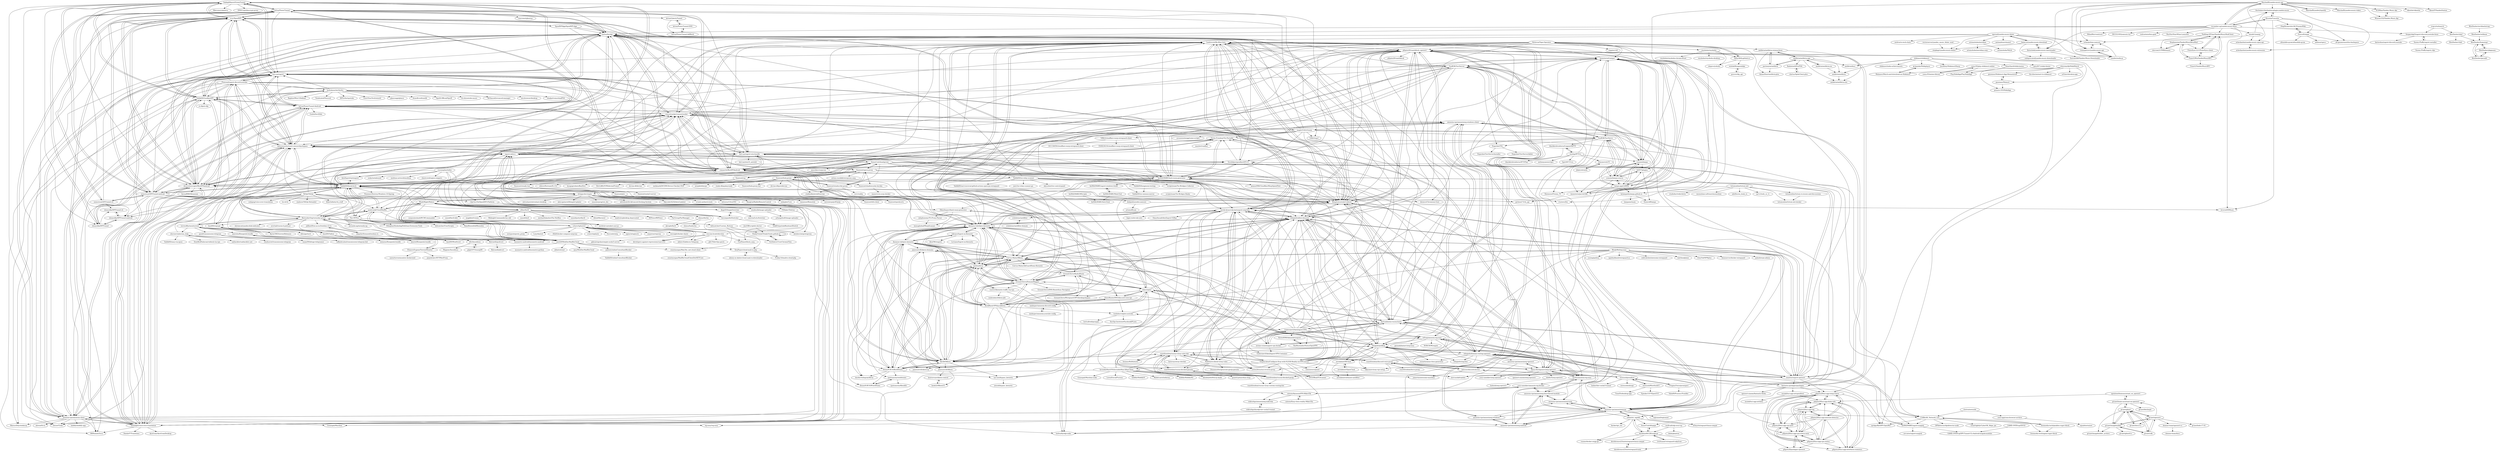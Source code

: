 digraph G {
"SadeghHayeri/GreenTunnel" -> "krlvm/PowerTunnel"
"SadeghHayeri/GreenTunnel" -> "xvzc/SpoofDPI"
"SadeghHayeri/GreenTunnel" -> "ValdikSS/GoodbyeDPI"
"SadeghHayeri/GreenTunnel" -> "bol-van/zapret"
"SadeghHayeri/GreenTunnel" -> "krlvm/PowerTunnel-Android"
"SadeghHayeri/GreenTunnel" -> "hufrea/byedpi"
"SadeghHayeri/GreenTunnel" -> "dovecoteescapee/ByeDPIAndroid"
"SadeghHayeri/GreenTunnel" -> "Kkevsterrr/geneva" ["e"=1]
"SadeghHayeri/GreenTunnel" -> "ValdikSS/blockcheck"
"SadeghHayeri/GreenTunnel" -> "nomoresat/DPITunnel-android"
"SadeghHayeri/GreenTunnel" -> "cbeuw/Cloak" ["e"=1]
"SadeghHayeri/GreenTunnel" -> "zhenyolka/DPITunnel"
"SadeghHayeri/GreenTunnel" -> "ViRb3/wgcf" ["e"=1]
"SadeghHayeri/GreenTunnel" -> "amnezia-vpn/amnezia-client"
"SadeghHayeri/GreenTunnel" -> "DNSCrypt/dnscrypt-proxy" ["e"=1]
"kaimi-io/yandex-music-download" -> "llistochek/yandex-music-downloader"
"kaimi-io/yandex-music-download" -> "egoroof/yandex-music-fisher"
"kaimi-io/yandex-music-download" -> "stepkagr/yandex-music-fisher"
"kaimi-io/yandex-music-download" -> "sodeprecated/yandex-music-downloader"
"jollheef/free-as-in-freedom-v2-ru" -> "olegchir/freeasinfreedom-ru"
"YouROK/TorrServer" -> "YouROK/TorrServe"
"YouROK/TorrServer" -> "yumata/lampa"
"YouROK/TorrServer" -> "immisterio/Lampac"
"YouROK/TorrServer" -> "lampa-app/LAMPA"
"YouROK/TorrServer" -> "yumata/lampa-source"
"YouROK/TorrServer" -> "ilyhalight/voice-over-translation"
"YouROK/TorrServer" -> "Anonym-tsk/nfqws-keenetic"
"YouROK/TorrServer" -> "qzeleza/kvas"
"YouROK/TorrServer" -> "gSpotx2f/ruantiblock_openwrt"
"YouROK/TorrServer" -> "itdoginfo/allow-domains"
"YouROK/TorrServer" -> "Skrill0/XKeen"
"YouROK/TorrServer" -> "anticensority/runet-censorship-bypass"
"YouROK/TorrServer" -> "Noperkot/TSL"
"YouROK/TorrServer" -> "hufrea/byedpi"
"YouROK/TorrServer" -> "bol-van/zapret"
"itdoginfo/domain-routing-openwrt" -> "itdoginfo/podkop"
"itdoginfo/domain-routing-openwrt" -> "itdoginfo/allow-domains"
"itdoginfo/domain-routing-openwrt" -> "Slava-Shchipunov/awg-openwrt"
"itdoginfo/domain-routing-openwrt" -> "gSpotx2f/ruantiblock_openwrt"
"itdoginfo/domain-routing-openwrt" -> "itdoginfo/sing-box"
"itdoginfo/domain-routing-openwrt" -> "Akiyamov/xray-vps-setup"
"itdoginfo/domain-routing-openwrt" -> "zerolabnet/SSClash"
"itdoginfo/domain-routing-openwrt" -> "spcfox/amnezia-wg-easy"
"itdoginfo/domain-routing-openwrt" -> "vernette/aeza-vless-generator"
"itdoginfo/domain-routing-openwrt" -> "remittor/zapret-openwrt"
"itdoginfo/domain-routing-openwrt" -> "Waujito/youtubeUnblock"
"itdoginfo/domain-routing-openwrt" -> "amnezia-vpn/amneziawg-openwrt"
"itdoginfo/domain-routing-openwrt" -> "savely-krasovsky/antizapret-sing-box"
"shikimori/shikimori" -> "grin3671/shiki-theme"
"shikimori/shikimori" -> "shikimori/neko-achievements"
"shikimori/shikimori" -> "JustRoxy/ShikimoriSharp"
"shikimori/shikimori" -> "Smarthard/shikicinema"
"shikimori/shikimori" -> "qt-kaneko/Shikiplayer"
"shikimori/shikimori" -> "anilibria/docs"
"shikimori/shikimori" -> "anilibria/anilibria"
"gl-inet/openwrt" -> "gl-inet/glinet"
"gl-inet/openwrt" -> "gl-inet/imagebuilder"
"gl-inet/openwrt" -> "gl-inet/sdk"
"gl-inet/openwrt" -> "gl-inet/docs3.x"
"gl-inet/openwrt" -> "gl-inet/lede-17.01"
"gl-inet/openwrt" -> "gl-inet/home-assistant-on-openwrt"
"gl-inet/openwrt" -> "domino-team/openwrt-cc"
"artemshuba/meridian" -> "artemshuba/meridian-uwp"
"artemshuba/meridian" -> "artemshuba/VkLib"
"MarshalX/yandex-music-api" -> "MarshalX/yandex2spotify"
"MarshalX/yandex-music-api" -> "nvbn/python-yamusic"
"MarshalX/yandex-music-api" -> "MarshalX/yandex-music-token"
"MarshalX/yandex-music-api" -> "acherkashin/yandex-music-open-api"
"MarshalX/yandex-music-api" -> "itsmepetrov/yandex-music-api"
"MarshalX/yandex-music-api" -> "feschukov/rhythmbox-plugin-yandex-music"
"MarshalX/yandex-music-api" -> "acherkashin/yandex-music-extension"
"MarshalX/yandex-music-api" -> "K1llMan/Yandex.Music.Api"
"MarshalX/yandex-music-api" -> "python273/vk_api" ["e"=1]
"MarshalX/yandex-music-api" -> "vkbottle/vkbottle" ["e"=1]
"MarshalX/yandex-music-api" -> "cucumber-sp/yandex-music-linux"
"MarshalX/yandex-music-api" -> "AlexxIT/YandexStation" ["e"=1]
"MarshalX/yandex-music-api" -> "yandex/audio-js"
"MarshalX/yandex-music-api" -> "Winster332/Yandex.Music.Api"
"MarshalX/yandex-music-api" -> "llistochek/yandex-music-downloader"
"dedpnd/yaradio-yamusic" -> "artemeff/yam"
"dedpnd/yaradio-yamusic" -> "levovix0/DMusic"
"schors/tgdante2" -> "zapret-info/z-i"
"schors/tgdante2" -> "schors/tgdante"
"schors/tgdante2" -> "9seconds/mtg" ["e"=1]
"schors/tgdante2" -> "RutrackerOrg/rutracker-proxy"
"schors/tgdante2" -> "nginx-le/nginx-le" ["e"=1]
"schors/tgdante2" -> "iShift/docker-compose-mtproxy"
"schors/tgdante2" -> "alexbers/mtprotoproxy" ["e"=1]
"schors/tgdante2" -> "ValdikSS/blockcheck"
"schors/tgdante2" -> "developers-against-repressions/case-212" ["e"=1]
"schors/tgdante2" -> "wernight/docker-dante"
"schors/tgdante2" -> "ableev/Zabbix-in-Telegram" ["e"=1]
"schors/tgdante2" -> "roscom-hvatit/dovolno"
"schors/tgdante2" -> "umputun/reproxy" ["e"=1]
"schors/tgdante2" -> "seriyps/mtproto_proxy" ["e"=1]
"schors/tgdante2" -> "Lozy/danted" ["e"=1]
"anilibria/anilibria-app" -> "anilibria/anilibria-winmaclinux"
"anilibria/anilibria-app" -> "pavloniym/anilibrix"
"anilibria/anilibria-app" -> "anilibria/anilibria-win"
"anilibria/anilibria-app" -> "anilibria/anilibria-ios"
"anilibria/anilibria-app" -> "anilibria/anilibria"
"anilibria/anilibria-app" -> "anilibria/docs"
"anilibria/anilibria-app" -> "RadiationX/ForPDA"
"roscom-hvatit/dovolno" -> "FindYanot/block_mrg"
"roscom-hvatit/dovolno" -> "schors/tgdante2"
"roscom-hvatit/dovolno" -> "zapret-info/z-i"
"roscom-hvatit/dovolno" -> "developers-against-repressions/case-212" ["e"=1]
"roscom-hvatit/dovolno" -> "mosmetro-android/mosmetro-android"
"roscom-hvatit/dovolno" -> "g0x7f/devOps-patch" ["e"=1]
"roscom-hvatit/dovolno" -> "ableev/Zabbix-in-Telegram" ["e"=1]
"olegchir/freeasinfreedom-ru" -> "jollheef/free-as-in-freedom-v2-ru"
"Snawoot/rsp" -> "Snawoot/ptw"
"Snawoot/rsp" -> "Snawoot/steady-tun"
"Snawoot/rsp" -> "SenseUnit/dumbproxy"
"Snawoot/rsp" -> "Snawoot/quickcerts"
"YouROK/TorrServe" -> "YouROK/TorrServer"
"YouROK/TorrServe" -> "lampa-app/LAMPA"
"YouROK/TorrServe" -> "yumata/lampa"
"YouROK/TorrServe" -> "immisterio/Lampac"
"YouROK/TorrServe" -> "yumata/lampa-source"
"YouROK/TorrServe" -> "blackbirdstudiorus/LoganetXIPTV"
"YouROK/TorrServe" -> "Noperkot/TSL"
"YouROK/TorrServe" -> "Sheinices/Prisma_TV"
"YouROK/TorrServe" -> "romanvht/ByeDPIAndroid"
"YouROK/TorrServe" -> "deemru/Chromium-Gost" ["e"=1]
"YouROK/TorrServe" -> "immisterio/jacred-fdb"
"VkOpt/VkOpt" -> "ValdikSS/blockcheck"
"VkOpt/VkOpt" -> "KiberInfinity/vk_stuff"
"VkOpt/VkOpt" -> "anticensority/runet-censorship-bypass"
"VkOpt/VkOpt" -> "vtosters/lite" ["e"=1]
"VkOpt/VkOpt" -> "SthephanShinkufag/Dollchan-Extension-Tools" ["e"=1]
"VkOpt/VkOpt" -> "pozitronik/CloudMailRu"
"VkOpt/VkOpt" -> "sodapng/voice-over-translation"
"VkOpt/VkOpt" -> "zhenyolka/DPITunnel-android"
"VkOpt/VkOpt" -> "vk-cli/vk" ["e"=1]
"VkOpt/VkOpt" -> "The-OP/Fox"
"VkOpt/VkOpt" -> "censortracker/censortracker"
"VkOpt/VkOpt" -> "python273/vk_api" ["e"=1]
"VkOpt/VkOpt" -> "dedpnd/yaradio-yamusic"
"VkOpt/VkOpt" -> "xiadosw/VKOpt-Reloaded"
"VkOpt/VkOpt" -> "mosmetro-android/mosmetro-android"
"ceno-app/ceno-browser-archive" -> "equalitie/ouinet"
"Aegel5/SimpleSwitcher" -> "BladeMight/Mahou"
"Aegel5/SimpleSwitcher" -> "kurumpa/dotSwitcher"
"Aegel5/SimpleSwitcher" -> "xintrea/LoLoSwitcher"
"miranda-ng/miranda-ng" -> "pozitronik/CloudMailRu"
"amirotin/Kinopoisk.bundle" -> "Jenstel/Kinopoisk.bundle"
"amirotin/Kinopoisk.bundle" -> "ziemenz/Kinopoisk.bundle"
"gl-inet/docs3.x" -> "gl-inet/glinet"
"basil00/Tallow" -> "basil00/reqrypt"
"basil00/Tallow" -> "basil00/WinDivert" ["e"=1]
"basil00/Tallow" -> "ffalcinelli/pydivert"
"basil00/Tallow" -> "dfct/Inssidious"
"Smarthard/shikicinema" -> "PlayShikiApp/PlayShikiApp"
"AntiZapret/antizapret" -> "ValdikSS/blockcheck"
"groverz/kp_api" -> "wielski/KinopoiskApi"
"anilibria/anilibria" -> "anilibria/anilibria-win"
"gl-inet/home-assistant-on-openwrt" -> "openlumi/homeassistant_on_openwrt"
"gl-inet/home-assistant-on-openwrt" -> "gl-inet/glinet"
"gl-inet/home-assistant-on-openwrt" -> "gl-inet/ble2mqtt"
"gl-inet/home-assistant-on-openwrt" -> "gl-inet/imagebuilder"
"gl-inet/glinet" -> "gl-inet/imagebuilder"
"gl-inet/glinet" -> "gl-inet/sdk"
"gl-inet/glinet" -> "gl-inet/openwrt"
"gl-inet/glinet" -> "gl-inet/docs3.x"
"gl-inet/glinet" -> "gl-inet/imagebuilder_archive"
"gl-inet/glinet" -> "gl-inet/home-assistant-on-openwrt"
"Snawoot/ptw" -> "Snawoot/drb-client"
"Snawoot/ptw" -> "Snawoot/quickcerts"
"Winster332/Yandex.Music.Api" -> "K1llMan/Yandex.Music.Api"
"gnoemes/Shikimori-App-Remastered" -> "gnoemes/Shimori"
"cawa-93/play-shikimori-online" -> "cawa-93/anime-library"
"cawa-93/play-shikimori-online" -> "PlayShikiApp/PlayShikiApp"
"gilgil1973/snoop90" -> "dfct/Inssidious"
"egoroof/yandex-music-fisher" -> "kaimi-io/yandex-music-download"
"egoroof/yandex-music-fisher" -> "itsmepetrov/yandex-music-api"
"egoroof/yandex-music-fisher" -> "nvbn/python-yamusic"
"egoroof/yandex-music-fisher" -> "stepkagr/yandex-music-fisher"
"egoroof/yandex-music-fisher" -> "artemshuba/meridian"
"egoroof/yandex-music-fisher" -> "yandex/audio-js"
"egoroof/yandex-music-fisher" -> "antimalware/manul" ["e"=1]
"egoroof/yandex-music-fisher" -> "mtdvio/ru-tech-chats" ["e"=1]
"egoroof/yandex-music-fisher" -> "yar229/WebDavMailRuCloud"
"egoroof/yandex-music-fisher" -> "pozitronik/CloudMailRu"
"totumonline/totum-mit" -> "totumonline/totum-ru-issues-and-discussions"
"totumonline/totum-mit" -> "totumonline/totum-mit-docker"
"totumonline/totum-mit" -> "dchapyshev/aspia"
"totumonline/totum-mit" -> "cpr1c/tools_ui_1c" ["e"=1]
"totumonline/totum-mit" -> "studiofact/wiki-bitrix" ["e"=1]
"totumonline/totum-mit" -> "moonshine-software/moonshine" ["e"=1]
"totumonline/totum-mit" -> "adelf/acwa_book_ru" ["e"=1]
"censortracker/censortracker" -> "anticensority/runet-censorship-bypass"
"censortracker/censortracker" -> "hufrea/byedpi"
"censortracker/censortracker" -> "maple3142/cf-warp"
"censortracker/censortracker" -> "ImMALWARE/bash-warp-generator"
"censortracker/censortracker" -> "krlvm/PowerTunnel"
"censortracker/censortracker" -> "romanvht/ByeDPIAndroid"
"censortracker/censortracker" -> "bol-van/zapret-win-bundle"
"censortracker/censortracker" -> "krlvm/PowerTunnel-Android"
"censortracker/censortracker" -> "ValdikSS/blockcheck"
"censortracker/censortracker" -> "gSpotx2f/ruantiblock_openwrt"
"censortracker/censortracker" -> "Waujito/youtubeUnblock"
"censortracker/censortracker" -> "nomoresat/DPITunnel-android"
"censortracker/censortracker" -> "Snawoot/opera-proxy"
"censortracker/censortracker" -> "amnezia-vpn/amneziawg-windows-client"
"censortracker/censortracker" -> "dovecoteescapee/ByeDPIAndroid"
"zhenyolka/DPITunnel" -> "zhenyolka/DPITunnel-android"
"zhenyolka/DPITunnel" -> "zhenyolka/DPITunnel-cli"
"zhenyolka/DPITunnel" -> "krlvm/PowerTunnel"
"zhenyolka/DPITunnel" -> "krlvm/PowerTunnel-Android"
"DennoN-RUS/Bird4Static" -> "DennoN-RUS/IPset4Static"
"DennoN-RUS/Bird4Static" -> "Anonym-tsk/tpws-keenetic"
"DennoN-RUS/Bird4Static" -> "Skrill0/XKeen"
"DennoN-RUS/Bird4Static" -> "tas-unn/bypass_keenetic"
"DennoN-RUS/Bird4Static" -> "spatiumstas/web4static"
"DennoN-RUS/Bird4Static" -> "qzeleza/kvas"
"DennoN-RUS/Bird4Static" -> "Corvus-Malus/XKeen"
"DennoN-RUS/Bird4Static" -> "dnstkrv/telegram4kvas"
"krlvm/PowerTunnel-Android" -> "krlvm/PowerTunnel"
"krlvm/PowerTunnel-Android" -> "dovecoteescapee/ByeDPIAndroid"
"krlvm/PowerTunnel-Android" -> "nomoresat/DPITunnel-android"
"krlvm/PowerTunnel-Android" -> "hufrea/byedpi"
"krlvm/PowerTunnel-Android" -> "romanvht/ByeDPIAndroid"
"krlvm/PowerTunnel-Android" -> "SadeghHayeri/GreenTunnel"
"krlvm/PowerTunnel-Android" -> "Waujito/youtubeUnblock"
"krlvm/PowerTunnel-Android" -> "xvzc/SpoofDPI"
"krlvm/PowerTunnel-Android" -> "bol-van/zapret"
"krlvm/PowerTunnel-Android" -> "anticensority/runet-censorship-bypass"
"krlvm/PowerTunnel-Android" -> "ValdikSS/GoodbyeDPI"
"krlvm/PowerTunnel-Android" -> "zhenyolka/DPITunnel"
"krlvm/PowerTunnel-Android" -> "censortracker/censortracker"
"krlvm/PowerTunnel-Android" -> "Gedsh/InviZible" ["e"=1]
"krlvm/PowerTunnel-Android" -> "Anonym-tsk/nfqws-keenetic"
"basil00/reqrypt" -> "ValdikSS/blockcheck"
"basil00/reqrypt" -> "basil00/Tallow"
"basil00/reqrypt" -> "basil00/WinDivert" ["e"=1]
"basil00/reqrypt" -> "censortracker/censortracker"
"ValdikSS/blockcheck" -> "zapret-info/z-i"
"ValdikSS/blockcheck" -> "basil00/reqrypt"
"ValdikSS/blockcheck" -> "RutrackerOrg/rutracker-proxy"
"ValdikSS/blockcheck" -> "bol-van/zapret"
"ValdikSS/blockcheck" -> "anticensority/runet-censorship-bypass"
"ValdikSS/blockcheck" -> "yar229/WebDavMailRuCloud"
"ValdikSS/blockcheck" -> "AntiZapret/antizapret"
"ValdikSS/blockcheck" -> "ValdikSS/GoodbyeDPI"
"ValdikSS/blockcheck" -> "hufrea/byedpi"
"ValdikSS/blockcheck" -> "pozitronik/CloudMailRu"
"ValdikSS/blockcheck" -> "censortracker/censortracker"
"ValdikSS/blockcheck" -> "dchapyshev/aspia"
"ValdikSS/blockcheck" -> "Nummer/Destroy-Windows-10-Spying" ["e"=1]
"ValdikSS/blockcheck" -> "VkOpt/VkOpt"
"ValdikSS/blockcheck" -> "SadeghHayeri/GreenTunnel"
"krlvm/PowerTunnel" -> "krlvm/PowerTunnel-Android"
"krlvm/PowerTunnel" -> "SadeghHayeri/GreenTunnel"
"krlvm/PowerTunnel" -> "nomoresat/DPITunnel-android"
"krlvm/PowerTunnel" -> "xvzc/SpoofDPI"
"krlvm/PowerTunnel" -> "hufrea/byedpi"
"krlvm/PowerTunnel" -> "dovecoteescapee/ByeDPIAndroid"
"krlvm/PowerTunnel" -> "zhenyolka/DPITunnel"
"krlvm/PowerTunnel" -> "krlvm/LibertyTunnel"
"krlvm/PowerTunnel" -> "nomoresat/DPITunnel-cli"
"krlvm/PowerTunnel" -> "bol-van/zapret"
"krlvm/PowerTunnel" -> "macronut/ghostcp" ["e"=1]
"krlvm/PowerTunnel" -> "censortracker/censortracker"
"krlvm/PowerTunnel" -> "romanvht/ByeDPIAndroid"
"krlvm/PowerTunnel" -> "zhenyolka/DPITunnel-android"
"krlvm/PowerTunnel" -> "Waujito/youtubeUnblock"
"SenseUnit/dumbproxy" -> "Snawoot/steady-tun"
"SenseUnit/dumbproxy" -> "Snawoot/opera-proxy"
"SenseUnit/dumbproxy" -> "Snawoot/hola-proxy"
"SenseUnit/dumbproxy" -> "Snawoot/rsp"
"SenseUnit/dumbproxy" -> "C24Be/AS_Network_List"
"SenseUnit/dumbproxy" -> "SenseUnit/dtlspipe"
"SenseUnit/dumbproxy" -> "Snawoot/windscribe-proxy"
"SenseUnit/dumbproxy" -> "infinet/xt_wgobfs"
"SenseUnit/dumbproxy" -> "amnezia-vpn/amneziawg-go"
"SenseUnit/dumbproxy" -> "zapret-info/z-i"
"SenseUnit/dumbproxy" -> "dartraiden/no-russia-hosts"
"SenseUnit/dumbproxy" -> "itdoginfo/allow-domains"
"SenseUnit/dumbproxy" -> "ameshkov/sniproxy" ["e"=1]
"SenseUnit/dumbproxy" -> "savely-krasovsky/antizapret-sing-box"
"SenseUnit/dumbproxy" -> "cbeuw/Cloak" ["e"=1]
"maple3142/cf-warp" -> "censortracker/censortracker"
"maple3142/cf-warp" -> "amnezia-vpn/amneziawg-windows-client"
"maple3142/cf-warp" -> "ViRb3/wgcf" ["e"=1]
"maple3142/cf-warp" -> "ImMALWARE/bash-warp-generator"
"maple3142/cf-warp" -> "amnezia-vpn/amneziawg-android"
"maple3142/cf-warp" -> "ViRb3/cloudflare-warp-wireguard-client"
"maple3142/cf-warp" -> "Verity-Freedom/Tor-Portable"
"maple3142/cf-warp" -> "dartraiden/no-russia-hosts"
"maple3142/cf-warp" -> "krlvm/PowerTunnel"
"maple3142/cf-warp" -> "yyuueexxiinngg/some-scripts" ["e"=1]
"maple3142/cf-warp" -> "hufrea/byedpi"
"maple3142/cf-warp" -> "YouROK/TorrServe"
"maple3142/cf-warp" -> "amnezia-vpn/amneziawg-go"
"gSpotx2f/ruantiblock_openwrt" -> "itdoginfo/podkop"
"gSpotx2f/ruantiblock_openwrt" -> "itdoginfo/domain-routing-openwrt"
"gSpotx2f/ruantiblock_openwrt" -> "Slava-Shchipunov/awg-openwrt"
"gSpotx2f/ruantiblock_openwrt" -> "itdoginfo/allow-domains"
"gSpotx2f/ruantiblock_openwrt" -> "savely-krasovsky/antizapret-sing-box"
"gSpotx2f/ruantiblock_openwrt" -> "gSpotx2f/ruantiblock"
"gSpotx2f/ruantiblock_openwrt" -> "spvkgn/ByeDPI-OpenWrt"
"gSpotx2f/ruantiblock_openwrt" -> "fantastic-packages/packages"
"gSpotx2f/ruantiblock_openwrt" -> "Waujito/youtubeUnblock"
"gSpotx2f/ruantiblock_openwrt" -> "1andrevich/Re-filter-lists"
"gSpotx2f/ruantiblock_openwrt" -> "remittor/zapret-openwrt"
"gSpotx2f/ruantiblock_openwrt" -> "zerolabnet/SSClash"
"gSpotx2f/ruantiblock_openwrt" -> "gSpotx2f/luci-app-temp-status"
"gSpotx2f/ruantiblock_openwrt" -> "Nidelon/ru-block-v2ray-rules"
"gSpotx2f/ruantiblock_openwrt" -> "immisterio/Lampac"
"Kirlovon/Tape-Operator" -> "4h0y/4h0y.github.io"
"Kirlovon/Tape-Operator" -> "immisterio/Lampac"
"Kirlovon/Tape-Operator" -> "ilyhalight/voice-over-translation"
"Kirlovon/Tape-Operator" -> "gSpotx2f/ruantiblock_openwrt"
"Kirlovon/Tape-Operator" -> "anticensority/runet-censorship-bypass"
"Kirlovon/Tape-Operator" -> "engatec/vdl"
"Kirlovon/Tape-Operator" -> "censortracker/censortracker"
"Kirlovon/Tape-Operator" -> "yumata/lampa"
"Kirlovon/Tape-Operator" -> "reyohoho/reyohoho"
"Kirlovon/Tape-Operator" -> "Storik4pro/goodbyeDPI-UI"
"Kirlovon/Tape-Operator" -> "vtosters/lite" ["e"=1]
"Kirlovon/Tape-Operator" -> "anilibria/anilibria-winmaclinux"
"Kirlovon/Tape-Operator" -> "Waujito/youtubeUnblock"
"Kirlovon/Tape-Operator" -> "YouROK/TorrServer"
"Kirlovon/Tape-Operator" -> "Ground-Zerro/DomainMapper"
"gl-inet/imagebuilder" -> "gl-inet/sdk"
"gl-inet/imagebuilder" -> "gl-inet/glinet"
"gl-inet/imagebuilder" -> "gl-inet/openwrt"
"gl-inet/imagebuilder" -> "gl-inet/glinet4.x"
"gl-inet/imagebuilder" -> "gl-inet/imagebuilder_archive"
"gl-inet/sdk" -> "gl-inet/imagebuilder"
"gl-inet/sdk" -> "gl-inet/glinet"
"gl-inet/sdk" -> "gl-inet/openwrt"
"K1llMan/Yandex.Music.Api" -> "Winster332/Yandex.Music.Api"
"Snawoot/steady-tun" -> "Snawoot/socks5-server"
"Snawoot/steady-tun" -> "Snawoot/ptw"
"MarshalX/yandex2spotify" -> "MarshalX/yandex-music-api"
"Snawoot/hola-proxy" -> "Snawoot/opera-proxy"
"Snawoot/hola-proxy" -> "Snawoot/windscribe-proxy"
"Snawoot/hola-proxy" -> "SenseUnit/dumbproxy"
"Snawoot/hola-proxy" -> "ready-dl/pyplayready" ["e"=1]
"Snawoot/hola-proxy" -> "Snawoot/hola-proxy-list"
"Snawoot/hola-proxy" -> "devine-dl/pywidevine" ["e"=1]
"Snawoot/hola-proxy" -> "Snawoot/shadowsocks-heroku"
"Snawoot/hola-proxy" -> "xhlove/XstreamDL-CLI" ["e"=1]
"Snawoot/hola-proxy" -> "hyugogirubato/KeyDive" ["e"=1]
"Snawoot/hola-proxy" -> "DevLARLEY/WidevineProxy2" ["e"=1]
"Snawoot/hola-proxy" -> "devine-dl/devine" ["e"=1]
"Snawoot/hola-proxy" -> "zackmark29/CDM-Device-Checker-OLD" ["e"=1]
"Snawoot/hola-proxy" -> "mtojek/ohlavpn"
"Snawoot/hola-proxy" -> "stabbedbybrick/freevine" ["e"=1]
"anilibria/anilibria-winmaclinux" -> "pavloniym/anilibrix"
"anilibria/anilibria-winmaclinux" -> "anilibria/anilibria-app"
"anilibria/anilibria-winmaclinux" -> "anilibria/anilibria-win"
"anilibria/anilibria-winmaclinux" -> "AnimeHaze/anilibrix-plus"
"kurumpa/dotSwitcher" -> "BladeMight/Mahou"
"kurumpa/dotSwitcher" -> "Aegel5/SimpleSwitcher"
"kurumpa/dotSwitcher" -> "TolikPylypchuk/KeyboardSwitch"
"pavloniym/anilibrix" -> "anilibria/anilibria-winmaclinux"
"pavloniym/anilibrix" -> "AnimeHaze/anilibrix-plus"
"pavloniym/anilibrix" -> "anilibria/anilibria-app"
"nvbn/python-yamusic" -> "itsmepetrov/yandex-music-api"
"gnoemes/Shimori" -> "gnoemes/Shikimori-App-Remastered"
"gnoemes/Shimori" -> "pewaru-333/ShikiApp"
"acherkashin/yandex-music-extension" -> "acherkashin/yandex-music-open-api"
"anilibria/anilibria-ios" -> "anilibria/anilibria-app"
"anilibria/anilibria-ios" -> "anilibria/anilibria"
"mullvad/udp-over-tcp" -> "database64128/swgp-go"
"mullvad/udp-over-tcp" -> "dndx/phantun" ["e"=1]
"gSpotx2f/luci-app-disks-info" -> "gSpotx2f/luci-app-interfaces-statistics"
"gSpotx2f/luci-app-disks-info" -> "gSpotx2f/luci-app-cpu-status"
"gSpotx2f/luci-app-disks-info" -> "gSpotx2f/luci-app-cpu-status-mini"
"gSpotx2f/luci-app-disks-info" -> "gSpotx2f/luci-app-cpu-perf"
"gSpotx2f/luci-app-disks-info" -> "gSpotx2f/luci-app-log"
"gSpotx2f/luci-app-disks-info" -> "gSpotx2f/luci-app-temp-status"
"itsmepetrov/yandex-music-api" -> "yandex/audio-js"
"itsmepetrov/yandex-music-api" -> "nvbn/python-yamusic"
"ViRb3/cloudflare-warp-wireguard-client" -> "554923619/cloudflare-warp-wireguard-client"
"ViRb3/cloudflare-warp-wireguard-client" -> "161134050/cloudflare-warp-wireguard-client"
"JustOff/scriptlet-doctor" -> "VitaliyVstyle/VitaliyVstyle.github.io"
"slartus/4pdaClient-plus" -> "RadiationX/ForPDA"
"gSpotx2f/luci-app-internet-detector" -> "gSpotx2f/luci-app-log"
"gSpotx2f/luci-app-internet-detector" -> "gSpotx2f/luci-app-cpu-status"
"gSpotx2f/luci-app-internet-detector" -> "gSpotx2f/luci-app-disks-info"
"gSpotx2f/luci-app-internet-detector" -> "gSpotx2f/luci-app-cpu-status-mini"
"gSpotx2f/luci-app-internet-detector" -> "gSpotx2f/luci-app-interfaces-statistics"
"gSpotx2f/luci-app-internet-detector" -> "gSpotx2f/luci-app-temp-status"
"gSpotx2f/luci-app-internet-detector" -> "gSpotx2f/luci-app-cpu-perf"
"BiteDasher/pkgmany" -> "BiteDasher/pacadd"
"BiteDasher/pkgmany" -> "BiteDasher/homemgr"
"BiteDasher/wifiman" -> "BiteDasher/homemgr"
"BiteDasher/pacadd" -> "BiteDasher/pkgmany"
"BiteDasher/pacadd" -> "BiteDasher/homemgr"
"BiteDasher/homemgr" -> "BiteDasher/pacadd"
"BiteDasher/homemgr" -> "BiteDasher/pkgmany"
"amnezia-vpn/amnezia-client" -> "bol-van/zapret"
"amnezia-vpn/amnezia-client" -> "ValdikSS/GoodbyeDPI"
"amnezia-vpn/amnezia-client" -> "dovecoteescapee/ByeDPIAndroid"
"amnezia-vpn/amnezia-client" -> "ilyhalight/voice-over-translation"
"amnezia-vpn/amnezia-client" -> "xvzc/SpoofDPI"
"amnezia-vpn/amnezia-client" -> "anticensority/runet-censorship-bypass"
"amnezia-vpn/amnezia-client" -> "Gozargah/Marzban" ["e"=1]
"amnezia-vpn/amnezia-client" -> "MHSanaei/3x-ui" ["e"=1]
"amnezia-vpn/amnezia-client" -> "cbeuw/Cloak" ["e"=1]
"amnezia-vpn/amnezia-client" -> "hufrea/byedpi"
"amnezia-vpn/amnezia-client" -> "hiddify/hiddify-app" ["e"=1]
"amnezia-vpn/amnezia-client" -> "amnezia-vpn/amneziawg-go"
"amnezia-vpn/amnezia-client" -> "MatsuriDayo/nekoray" ["e"=1]
"amnezia-vpn/amnezia-client" -> "wg-easy/wg-easy" ["e"=1]
"amnezia-vpn/amnezia-client" -> "alireza0/x-ui" ["e"=1]
"acherkashin/yandex-music-open-api" -> "acherkashin/yandex-music-extension"
"feschukov/rhythmbox-plugin-yandex-music" -> "Rirusha/Cassette"
"gSpotx2f/luci-app-temp-status" -> "gSpotx2f/luci-app-cpu-status"
"gSpotx2f/luci-app-temp-status" -> "gSpotx2f/luci-app-disks-info"
"gSpotx2f/luci-app-temp-status" -> "gSpotx2f/luci-app-cpu-status-mini"
"gSpotx2f/luci-app-temp-status" -> "gSpotx2f/luci-app-cpu-perf"
"gSpotx2f/luci-app-temp-status" -> "gSpotx2f/luci-app-internet-detector"
"gSpotx2f/luci-app-temp-status" -> "gSpotx2f/luci-app-log"
"gSpotx2f/luci-app-temp-status" -> "gSpotx2f/packages-openwrt"
"gSpotx2f/luci-app-temp-status" -> "gSpotx2f/luci-app-interfaces-statistics"
"gSpotx2f/luci-app-cpu-status" -> "gSpotx2f/luci-app-cpu-status-mini"
"gSpotx2f/luci-app-cpu-status" -> "gSpotx2f/luci-app-temp-status"
"gSpotx2f/luci-app-cpu-status" -> "gSpotx2f/luci-app-disks-info"
"gSpotx2f/luci-app-cpu-status" -> "gSpotx2f/luci-app-cpu-perf"
"gSpotx2f/luci-app-cpu-status" -> "gSpotx2f/luci-app-log"
"gSpotx2f/luci-app-cpu-status" -> "gSpotx2f/luci-app-internet-detector"
"gSpotx2f/luci-app-cpu-status" -> "gSpotx2f/luci-app-interfaces-statistics"
"gSpotx2f/luci-app-cpu-status" -> "gSpotx2f/packages-openwrt"
"The-OP/Fox" -> "RamiRosenfeld/Rosenfox"
"The-OP/Fox" -> "Infocatcher/Custom_Buttons"
"The-OP/Fox" -> "SthephanShinkufag/Dollchan-Extension-Tools" ["e"=1]
"The-OP/Fox" -> "Infocatcher/UserScripts"
"Snawoot/opera-proxy" -> "Snawoot/hola-proxy"
"Snawoot/opera-proxy" -> "Snawoot/windscribe-proxy"
"Snawoot/opera-proxy" -> "SenseUnit/dumbproxy"
"Snawoot/opera-proxy" -> "censortracker/censortracker"
"Snawoot/opera-proxy" -> "Waujito/youtubeUnblock"
"Snawoot/opera-proxy" -> "Snawoot/rsp"
"Snawoot/opera-proxy" -> "Snawoot/shadowsocks-heroku"
"Snawoot/opera-proxy" -> "gSpotx2f/ruantiblock_openwrt"
"Snawoot/opera-proxy" -> "artem-russkikh/wireproxy-awg"
"Snawoot/opera-proxy" -> "ValdikSS/tor-relay-scanner"
"werwolfby/monitorrent" -> "ElizarovEugene/TorrentMonitor"
"werwolfby/monitorrent" -> "Kyrie1965/torrentReleases"
"werwolfby/monitorrent" -> "amirotin/Kinopoisk.bundle"
"werwolfby/monitorrent" -> "idlesign/torrt"
"werwolfby/monitorrent" -> "RutrackerOrg/rutracker-proxy"
"werwolfby/monitorrent" -> "yar229/WebDavMailRuCloud"
"werwolfby/monitorrent" -> "pyed/transmission-telegram"
"werwolfby/monitorrent" -> "ValdikSS/blockcheck"
"werwolfby/monitorrent" -> "zhovner/zaborona_help"
"russianplan/index" -> "ValdikSS/blockcheck"
"russianplan/index" -> "AntiZapret/antizapret"
"russianplan/index" -> "medium-network/medium" ["e"=1]
"russianplan/index" -> "PiMaker/Teletun"
"russianplan/index" -> "elasticweb/nginx-snippets" ["e"=1]
"russianplan/index" -> "uisky/notabenoid"
"russianplan/index" -> "The-OP/Fox"
"russianplan/index" -> "RutrackerOrg/rutracker-proxy"
"pafnuty/onlineConsultantBlocker" -> "ValdikSS/onlineConsultantBlocker"
"vectorserver/yandex_music_fisher_mod" -> "stepkagr/yandex-music-fisher"
"Snawoot/shadowsocks-heroku" -> "mazzz1y/ss-xray-docker"
"touhidurrr/iplist-youtube" -> "dartraiden/no-russia-hosts"
"touhidurrr/iplist-youtube" -> "SecOps-Institute/FacebookIPLists" ["e"=1]
"touhidurrr/iplist-youtube" -> "itdoginfo/allow-domains"
"touhidurrr/iplist-youtube" -> "lord-alfred/ipranges" ["e"=1]
"lrvl/tunnel-wireguard-udp2raw" -> "database64128/swgp-go"
"rustrict/keenetic-traffic-via-vpn" -> "tas-unn/bypass_keenetic"
"rustrict/keenetic-traffic-via-vpn" -> "qzeleza/kvas"
"rustrict/keenetic-traffic-via-vpn" -> "maksimkurb/keen-pbr"
"cawa-93/anime-library" -> "cawa-93/play-shikimori-online"
"openlumi/homeassistant_on_openwrt" -> "gl-inet/home-assistant-on-openwrt"
"openlumi/homeassistant_on_openwrt" -> "gSpotx2f/luci-app-disks-info"
"Snawoot/windscribe-proxy" -> "Snawoot/hola-proxy"
"Snawoot/windscribe-proxy" -> "Snawoot/opera-proxy"
"Snawoot/windscribe-proxy" -> "vevv/subby" ["e"=1]
"Snawoot/windscribe-proxy" -> "stabbedbybrick/freevine" ["e"=1]
"gSpotx2f/luci-app-log" -> "gSpotx2f/luci-app-interfaces-statistics"
"gSpotx2f/luci-app-log" -> "gSpotx2f/luci-app-cpu-status"
"gSpotx2f/luci-app-log" -> "gSpotx2f/luci-app-disks-info"
"gSpotx2f/luci-app-log" -> "gSpotx2f/luci-app-cpu-status-mini"
"gSpotx2f/luci-app-log" -> "gSpotx2f/luci-app-internet-detector"
"gSpotx2f/luci-app-log" -> "gSpotx2f/luci-app-cpu-perf"
"zenden2k/image-uploader" -> "arhangelsoft/image-uploader"
"zhenyolka/DPITunnel-cli" -> "zhenyolka/DPITunnel-android"
"gSpotx2f/luci-app-cpu-status-mini" -> "gSpotx2f/luci-app-cpu-status"
"gSpotx2f/luci-app-cpu-status-mini" -> "gSpotx2f/luci-app-disks-info"
"gSpotx2f/luci-app-cpu-status-mini" -> "gSpotx2f/packages-openwrt"
"gSpotx2f/luci-app-cpu-status-mini" -> "gSpotx2f/luci-app-cpu-perf"
"gSpotx2f/luci-app-cpu-status-mini" -> "gSpotx2f/luci-app-interfaces-statistics"
"gSpotx2f/luci-app-cpu-status-mini" -> "gSpotx2f/luci-app-log"
"krlvm/LibertyTunnel" -> "krlvm/PowerTunnel-DNS"
"krlvm/LibertyTunnel" -> "krlvm/PowerTunnel-AdBlock"
"krlvm/PowerTunnel-DNS" -> "krlvm/PowerTunnel-AdBlock"
"krlvm/PowerTunnel-DNS" -> "krlvm/LibertyTunnel"
"krlvm/PowerTunnel-AdBlock" -> "krlvm/PowerTunnel-DNS"
"gSpotx2f/luci-app-interfaces-statistics" -> "gSpotx2f/luci-app-disks-info"
"BiteDasher/archbashstrap" -> "BiteDasher/wifiman"
"database64128/swgp-go" -> "SenseUnit/dtlspipe"
"database64128/swgp-go" -> "lrvl/tunnel-wireguard-udp2raw"
"database64128/swgp-go" -> "vnxme/docker-swgp-go"
"database64128/swgp-go" -> "infinet/xt_wgobfs"
"database64128/swgp-go" -> "dereference23/notwireguard-tools"
"database64128/swgp-go" -> "dereference23/notwireguard-linux-compat"
"ilyhalight/voice-over-translation" -> "bol-van/zapret"
"ilyhalight/voice-over-translation" -> "dovecoteescapee/ByeDPIAndroid"
"ilyhalight/voice-over-translation" -> "ValdikSS/GoodbyeDPI"
"ilyhalight/voice-over-translation" -> "anticensority/runet-censorship-bypass"
"ilyhalight/voice-over-translation" -> "amnezia-vpn/amnezia-client"
"ilyhalight/voice-over-translation" -> "hufrea/byedpi"
"ilyhalight/voice-over-translation" -> "Danily07/Translumo" ["e"=1]
"ilyhalight/voice-over-translation" -> "romanvht/ByeDPIAndroid"
"ilyhalight/voice-over-translation" -> "YouROK/TorrServer"
"ilyhalight/voice-over-translation" -> "Flowseal/zapret-discord-youtube"
"ilyhalight/voice-over-translation" -> "Anonym-tsk/nfqws-keenetic"
"ilyhalight/voice-over-translation" -> "xvzc/SpoofDPI"
"ilyhalight/voice-over-translation" -> "AyuGram/AyuGramDesktop" ["e"=1]
"ilyhalight/voice-over-translation" -> "hydralauncher/hydra"
"ilyhalight/voice-over-translation" -> "MHSanaei/3x-ui" ["e"=1]
"xvzc/SpoofDPI" -> "hufrea/byedpi"
"xvzc/SpoofDPI" -> "bol-van/zapret"
"xvzc/SpoofDPI" -> "SadeghHayeri/GreenTunnel"
"xvzc/SpoofDPI" -> "krlvm/PowerTunnel"
"xvzc/SpoofDPI" -> "dovecoteescapee/ByeDPIAndroid"
"xvzc/SpoofDPI" -> "ValdikSS/GoodbyeDPI"
"xvzc/SpoofDPI" -> "Waujito/youtubeUnblock"
"xvzc/SpoofDPI" -> "amnezia-vpn/amnezia-client"
"xvzc/SpoofDPI" -> "krlvm/PowerTunnel-Android"
"xvzc/SpoofDPI" -> "anticensority/runet-censorship-bypass"
"xvzc/SpoofDPI" -> "ilyhalight/voice-over-translation"
"xvzc/SpoofDPI" -> "SpoofDPIApp/SpoofDPI-App"
"xvzc/SpoofDPI" -> "romanvht/ByeDPIAndroid"
"xvzc/SpoofDPI" -> "censortracker/censortracker"
"xvzc/SpoofDPI" -> "cbeuw/Cloak" ["e"=1]
"anticensority/runet-censorship-bypass" -> "censortracker/censortracker"
"anticensority/runet-censorship-bypass" -> "hufrea/byedpi"
"anticensority/runet-censorship-bypass" -> "dovecoteescapee/ByeDPIAndroid"
"anticensority/runet-censorship-bypass" -> "bol-van/zapret"
"anticensority/runet-censorship-bypass" -> "romanvht/ByeDPIAndroid"
"anticensority/runet-censorship-bypass" -> "ilyhalight/voice-over-translation"
"anticensority/runet-censorship-bypass" -> "ValdikSS/blockcheck"
"anticensority/runet-censorship-bypass" -> "Verity-Freedom/Tor-Portable"
"anticensority/runet-censorship-bypass" -> "amnezia-vpn/amnezia-client"
"anticensority/runet-censorship-bypass" -> "ValdikSS/GoodbyeDPI"
"anticensority/runet-censorship-bypass" -> "krlvm/PowerTunnel-Android"
"anticensority/runet-censorship-bypass" -> "zapret-info/z-i"
"anticensority/runet-censorship-bypass" -> "xvzc/SpoofDPI"
"anticensority/runet-censorship-bypass" -> "Waujito/youtubeUnblock"
"anticensority/runet-censorship-bypass" -> "bol-van/zapret-win-bundle"
"zhenyolka/DPITunnel-android" -> "zhenyolka/DPITunnel-cli"
"zhenyolka/DPITunnel-android" -> "zhenyolka/DPITunnel"
"PragmaTwice/proxinject" -> "wiresock/proxifyre"
"PragmaTwice/proxinject" -> "VahidN/Process-Proxifier"
"lampa-app/LAMPA" -> "immisterio/Lampac"
"lampa-app/LAMPA" -> "yumata/lampa"
"lampa-app/LAMPA" -> "YouROK/TorrServe"
"lampa-app/LAMPA" -> "yumata/lampa-source"
"lampa-app/LAMPA" -> "YouROK/TorrServer"
"lampa-app/LAMPA" -> "Sheinices/Prisma_TV"
"lampa-app/LAMPA" -> "immisterio/jacred-fdb"
"lampa-app/LAMPA" -> "nb557/plugins"
"lampa-app/LAMPA" -> "bylampa/bylampa.github.io"
"totumonline/totum-ru-issues-and-discussions" -> "totumonline/totum-mit-docker"
"qzeleza/kvas" -> "Skrill0/XKeen"
"qzeleza/kvas" -> "Anonym-tsk/nfqws-keenetic"
"qzeleza/kvas" -> "itdoginfo/allow-domains"
"qzeleza/kvas" -> "Ground-Zerro/DomainMapper"
"qzeleza/kvas" -> "DennoN-RUS/Bird4Static"
"qzeleza/kvas" -> "Corvus-Malus/XKeen"
"qzeleza/kvas" -> "RockBlack-VPN/ip-address"
"qzeleza/kvas" -> "dnstkrv/telegram4kvas"
"qzeleza/kvas" -> "rustrict/keenetic-traffic-via-vpn"
"qzeleza/kvas" -> "Anonym-tsk/tpws-keenetic"
"qzeleza/kvas" -> "Ground-Zerro/HydraRoute"
"qzeleza/kvas" -> "nikrays/Zapret-on-Keenetic"
"qzeleza/kvas" -> "Waujito/youtubeUnblock"
"qzeleza/kvas" -> "tas-unn/bypass_keenetic"
"qzeleza/kvas" -> "1andrevich/Re-filter-lists"
"smolnp/IPTVru" -> "anthonyaxenov/iptv"
"smolnp/IPTVru" -> "Spirt007/Tvru"
"smolnp/IPTVru" -> "blackbirdstudiorus/LoganetXIPTV"
"smolnp/IPTVru" -> "yumata/lampa"
"smolnp/IPTVru" -> "Dimonovich/TV"
"smolnp/IPTVru" -> "immisterio/Lampac"
"smolnp/IPTVru" -> "blackbirdstudiorus/IPTVPlay"
"scriptzteam/Tor-Bridges-Collector" -> "scriptzteam/Tor-Bridges-Radar"
"shmuz/far2m" -> "akruphi/far2l"
"shmuz/far2m" -> "shmuz/luafar2m"
"yumata/lampa" -> "yumata/lampa-source"
"yumata/lampa" -> "immisterio/Lampac"
"yumata/lampa" -> "lampa-app/LAMPA"
"yumata/lampa" -> "YouROK/TorrServer"
"yumata/lampa" -> "YouROK/TorrServe"
"yumata/lampa" -> "nb557/plugins"
"yumata/lampa" -> "immisterio/jacred-fdb"
"yumata/lampa-source" -> "yumata/lampa"
"yumata/lampa-source" -> "immisterio/Lampac"
"yumata/lampa-source" -> "lampa-app/LAMPA"
"yumata/lampa-source" -> "nb557/plugins"
"yumata/lampa-source" -> "YouROK/TorrServer"
"yumata/lampa-source" -> "YouROK/TorrServe"
"yumata/lampa-source" -> "immisterio/jacred-fdb"
"SerjPopov/cloud-mail-ru-php" -> "alexey-m-ukolov/cloud.mail.ru-downloader"
"SerjPopov/cloud-mail-ru-php" -> "Friday14/mailru-cloud-php"
"Jenstel/Kinopoisk.bundle" -> "amirotin/Kinopoisk.bundle"
"qt-kaneko/Shikiplayer" -> "Malanavi/Watch-and-download-on-Shikimori"
"ValdikSS/tor-relay-scanner" -> "ValdikSS/tor-onionoo-mirror"
"ValdikSS/tor-relay-scanner" -> "abysshint/tor-control-panel"
"ValdikSS/tor-relay-scanner" -> "scriptzteam/Tor-Bridges-Collector"
"ValdikSS/tor-relay-scanner" -> "dartraiden/no-russia-hosts"
"ValdikSS/tor-relay-scanner" -> "ValdikSS/nat-traversal-github-actions-openvpn-wireguard"
"ValdikSS/tor-relay-scanner" -> "censortracker/censortracker"
"ValdikSS/tor-relay-scanner" -> "juev/tor-relay-scanner-go"
"ValdikSS/tor-relay-scanner" -> "ValdikSS/hoogmoon-testing"
"ValdikSS/tor-relay-scanner" -> "zhenyolka/DPITunnel-android"
"ValdikSS/tor-relay-scanner" -> "ValdikSS/blockcheck"
"ValdikSS/tor-relay-scanner" -> "hufrea/byedpi"
"tas-unn/bypass_keenetic" -> "ziwork/bypass_keenetic"
"gSpotx2f/luci-app-cpu-perf" -> "gSpotx2f/luci-app-cpu-status"
"gSpotx2f/luci-app-cpu-perf" -> "gSpotx2f/luci-app-disks-info"
"gSpotx2f/luci-app-cpu-perf" -> "gSpotx2f/luci-app-cpu-status-mini"
"domino-team/openwrt-cc" -> "domino-team/docs"
"JekaLich/smtk" -> "Dimonovich/TV"
"gSpotx2f/packages-openwrt" -> "gSpotx2f/luci-app-cpu-status-mini"
"zerolabnet/OpenClash" -> "zerolabnet/SSClash"
"zerolabnet/OpenClash" -> "zerolabnet/ultimate-antifilter"
"Noperkot/TSL" -> "Noperkot/TorrServerInstaller"
"Noperkot/TSL" -> "Noperkot/TorrServerAdder"
"dereference23/notwireguard-tools" -> "dereference23/notwireguard-linux-compat"
"dereference23/notwireguard-linux-compat" -> "dereference23/notwireguard-tools"
"infinet/xt_wgobfs" -> "database64128/swgp-go"
"infinet/xt_wgobfs" -> "amnezia-vpn/amneziawg-go"
"infinet/xt_wgobfs" -> "SenseUnit/dtlspipe"
"infinet/xt_wgobfs" -> "vnxme/docker-swgp-go"
"infinet/xt_wgobfs" -> "faicker/ipt_xor"
"infinet/xt_wgobfs" -> "amnezia-vpn/amneziawg-tools"
"infinet/xt_wgobfs" -> "el3xyz/wireguard-linux-compat" ["e"=1]
"bol-van/zapret" -> "ValdikSS/GoodbyeDPI"
"bol-van/zapret" -> "dovecoteescapee/ByeDPIAndroid"
"bol-van/zapret" -> "hufrea/byedpi"
"bol-van/zapret" -> "Flowseal/zapret-discord-youtube"
"bol-van/zapret" -> "xvzc/SpoofDPI"
"bol-van/zapret" -> "amnezia-vpn/amnezia-client"
"bol-van/zapret" -> "ilyhalight/voice-over-translation"
"bol-van/zapret" -> "Waujito/youtubeUnblock"
"bol-van/zapret" -> "anticensority/runet-censorship-bypass"
"bol-van/zapret" -> "SadeghHayeri/GreenTunnel"
"bol-van/zapret" -> "romanvht/ByeDPIAndroid"
"bol-van/zapret" -> "Anonym-tsk/nfqws-keenetic"
"bol-van/zapret" -> "bol-van/zapret-win-bundle"
"bol-van/zapret" -> "MHSanaei/3x-ui" ["e"=1]
"bol-van/zapret" -> "ValdikSS/blockcheck"
"nomoresat/DPITunnel-cli" -> "nomoresat/DPITunnel-android"
"nomoresat/DPITunnel-cli" -> "zhenyolka/DPITunnel-cli"
"nomoresat/DPITunnel-cli" -> "krlvm/PowerTunnel"
"nomoresat/DPITunnel-cli" -> "hufrea/byedpi"
"BladeMight/Mahou" -> "kurumpa/dotSwitcher"
"BladeMight/Mahou" -> "Aegel5/SimpleSwitcher"
"BladeMight/Mahou" -> "pozitronik/CloudMailRu"
"BladeMight/Mahou" -> "yar229/WebDavMailRuCloud"
"BladeMight/Mahou" -> "ValdikSS/blockcheck"
"BladeMight/Mahou" -> "dchapyshev/aspia"
"BladeMight/Mahou" -> "elfmz/far2l"
"BladeMight/Mahou" -> "asrdri/yt-metabot-user-js"
"BladeMight/Mahou" -> "zenden2k/image-uploader"
"immisterio/Lampac" -> "yumata/lampa"
"immisterio/Lampac" -> "lampa-app/LAMPA"
"immisterio/Lampac" -> "yumata/lampa-source"
"immisterio/Lampac" -> "immisterio/jacred-fdb"
"immisterio/Lampac" -> "YouROK/TorrServer"
"immisterio/Lampac" -> "nb557/plugins"
"immisterio/Lampac" -> "mercurykd/vpnbot" ["e"=1]
"immisterio/Lampac" -> "bylampa/bylampa.github.io"
"immisterio/Lampac" -> "YouROK/TorrServe"
"immisterio/Lampac" -> "gSpotx2f/ruantiblock_openwrt"
"immisterio/Lampac" -> "itdoginfo/podkop"
"immisterio/Lampac" -> "DennoN-RUS/Bird4Static"
"immisterio/Lampac" -> "1andrevich/Re-filter-lists"
"immisterio/Lampac" -> "itdoginfo/allow-domains"
"immisterio/jacred-fdb" -> "immisterio/Lampac"
"nb557/plugins" -> "yumata/lampa-source"
"nb557/plugins" -> "Nemiroff/lampa"
"mosmetro-android/mosmetro-android" -> "mosmetro-android/mosmetro-python"
"InvisibleManVPN/InvisibleMan-XRayClient" -> "LorenEteval/Furious" ["e"=1]
"InvisibleManVPN/InvisibleMan-XRayClient" -> "hiddify/HiddifyN" ["e"=1]
"InvisibleManVPN/InvisibleMan-XRayClient" -> "XTLS/RealiTLScanner" ["e"=1]
"InvisibleManVPN/InvisibleMan-XRayClient" -> "Mahdi-zarei/nekoray" ["e"=1]
"InvisibleManVPN/InvisibleMan-XRayClient" -> "jomertix/awesome-marzban" ["e"=1]
"InvisibleManVPN/InvisibleMan-XRayClient" -> "runetfreedom/russia-v2ray-rules-dat"
"InvisibleManVPN/InvisibleMan-XRayClient" -> "hiddify/HiddifyNG" ["e"=1]
"InvisibleManVPN/InvisibleMan-XRayClient" -> "lilendian0x00/xray-knife" ["e"=1]
"InvisibleManVPN/InvisibleMan-XRayClient" -> "itdoginfo/podkop"
"InvisibleManVPN/InvisibleMan-XRayClient" -> "savely-krasovsky/antizapret-sing-box"
"InvisibleManVPN/InvisibleMan-XRayClient" -> "gunsh1p/marzban-shop" ["e"=1]
"InvisibleManVPN/InvisibleMan-XRayClient" -> "mercurykd/vpnbot" ["e"=1]
"InvisibleManVPN/InvisibleMan-XRayClient" -> "Gozargah/Marzban-node" ["e"=1]
"InvisibleManVPN/InvisibleMan-XRayClient" -> "Corvus-Malus/XKeen"
"InvisibleManVPN/InvisibleMan-XRayClient" -> "Gozargah/Marzban" ["e"=1]
"nomoresat/DPITunnel-android" -> "krlvm/PowerTunnel-Android"
"nomoresat/DPITunnel-android" -> "nomoresat/DPITunnel-cli"
"nomoresat/DPITunnel-android" -> "krlvm/PowerTunnel"
"nomoresat/DPITunnel-android" -> "zhenyolka/DPITunnel"
"nomoresat/DPITunnel-android" -> "dovecoteescapee/ByeDPIAndroid"
"nomoresat/DPITunnel-android" -> "hufrea/byedpi-neko"
"nomoresat/DPITunnel-android" -> "hufrea/byedpi"
"nomoresat/DPITunnel-android" -> "zhenyolka/DPITunnel-android"
"nomoresat/DPITunnel-android" -> "r3pr3ss10n/SpoofDPI-Platform"
"nomoresat/DPITunnel-android" -> "romanvht/ByeDPIAndroid"
"nomoresat/DPITunnel-android" -> "Waujito/youtubeUnblock"
"nomoresat/DPITunnel-android" -> "censortracker/censortracker"
"nomoresat/DPITunnel-android" -> "gSpotx2f/ruantiblock_openwrt"
"nomoresat/DPITunnel-android" -> "SadeghHayeri/GreenTunnel"
"yandex/audio-js" -> "itsmepetrov/yandex-music-api"
"yandex/audio-js" -> "nvbn/python-yamusic"
"pozitronik/CloudMailRu" -> "yar229/WebDavMailRuCloud"
"pozitronik/CloudMailRu" -> "erastmorgan/Mail.Ru-.net-cloud-client"
"pozitronik/CloudMailRu" -> "The-OP/Fox"
"pozitronik/CloudMailRu" -> "SerjPopov/cloud-mail-ru-php"
"pozitronik/CloudMailRu" -> "ValdikSS/blockcheck"
"pozitronik/CloudMailRu" -> "BladeMight/Mahou"
"pozitronik/CloudMailRu" -> "RutrackerOrg/rutracker-proxy"
"llistochek/yandex-music-downloader" -> "kaimi-io/yandex-music-download"
"llistochek/yandex-music-downloader" -> "Sorrow446/Yandex-Music-Downloader"
"llistochek/yandex-music-downloader" -> "sodeprecated/yandex-music-downloader"
"fantastic-packages/packages" -> "muink/luci-app-netspeedtest"
"fantastic-packages/packages" -> "gSpotx2f/ruantiblock_openwrt"
"fantastic-packages/packages" -> "openwrt-xiaomi/fantastic-feeds"
"fantastic-packages/packages" -> "gSpotx2f/luci-app-cpu-perf"
"fantastic-packages/packages" -> "itdoginfo/podkop"
"fantastic-packages/packages" -> "gSpotx2f/luci-app-temp-status"
"dfct/Inssidious" -> "gilgil1973/snoop90"
"dfct/Inssidious" -> "Magenic/Inssidious"
"muink/luci-app-netspeedtest" -> "muink/luci-app-netdata"
"muink/luci-app-netspeedtest" -> "gSpotx2f/luci-app-disks-info"
"xtrime-ru/antizapret-vpn-docker" -> "GubernievS/AntiZapret-VPN"
"xtrime-ru/antizapret-vpn-docker" -> "GubernievS/AntiZapret-VPN-Container"
"xtrime-ru/antizapret-vpn-docker" -> "dartraiden/no-russia-hosts"
"xtrime-ru/antizapret-vpn-docker" -> "w0rng/amnezia-wg-easy"
"erastmorgan/Mail.Ru-.net-cloud-client" -> "erastmorgan/MailRuCloudClientDotNETCore"
"Dimonovich/TV" -> "JekaLich/smtk"
"VicDobrov/UserChromeFiles" -> "VitaliyVstyle/VitaliyVstyle.github.io"
"Infocatcher/Custom_Buttons" -> "VitaliyVstyle/VitaliyVstyle.github.io"
"Infocatcher/Custom_Buttons" -> "VicDobrov/UserChromeFiles"
"alexey-m-ukolov/cloud.mail.ru-downloader" -> "SerjPopov/cloud-mail-ru-php"
"amnezia-vpn/amneziawg-go" -> "amnezia-vpn/amneziawg-tools"
"amnezia-vpn/amneziawg-go" -> "amnezia-vpn/amneziawg-linux-kernel-module"
"amnezia-vpn/amneziawg-go" -> "amnezia-vpn/amneziawg-windows-client"
"amnezia-vpn/amneziawg-go" -> "spcfox/amnezia-wg-easy"
"amnezia-vpn/amneziawg-go" -> "amnezia-vpn/amneziawg-android"
"amnezia-vpn/amneziawg-go" -> "w0rng/amnezia-wg-easy"
"amnezia-vpn/amneziawg-go" -> "amnezia-vpn/amneziawg-windows"
"amnezia-vpn/amneziawg-go" -> "infinet/xt_wgobfs"
"amnezia-vpn/amneziawg-go" -> "1andrevich/Re-filter-lists"
"amnezia-vpn/amneziawg-go" -> "C24Be/AS_Network_List"
"amnezia-vpn/amneziawg-go" -> "amnezia-vpn/amnezia-client"
"amnezia-vpn/amneziawg-go" -> "el3xyz/wireguard-linux-compat" ["e"=1]
"amnezia-vpn/amneziawg-go" -> "cbeuw/Cloak" ["e"=1]
"amnezia-vpn/amneziawg-go" -> "wgtunnel/wgtunnel" ["e"=1]
"amnezia-vpn/amneziawg-go" -> "ImMALWARE/bash-warp-generator"
"elfmz/far2l" -> "FarGroup/FarManager" ["e"=1]
"elfmz/far2l" -> "corporateshark/WCMCommander"
"elfmz/far2l" -> "unxed/far2l-deb"
"elfmz/far2l" -> "shmuz/far2m"
"elfmz/far2l" -> "magiblot/tvision" ["e"=1]
"elfmz/far2l" -> "MidnightCommander/mc-old" ["e"=1]
"elfmz/far2l" -> "unxed/dn2l"
"elfmz/far2l" -> "michaellukashov/Far-NetBox" ["e"=1]
"elfmz/far2l" -> "ValdikSS/blockcheck"
"elfmz/far2l" -> "BladeMight/Mahou"
"elfmz/far2l" -> "unxed/putty4far2l"
"elfmz/far2l" -> "ihhub/fheroes2" ["e"=1]
"elfmz/far2l" -> "mailru/icqdesktop.deprecated" ["e"=1]
"elfmz/far2l" -> "RHVoice/RHVoice" ["e"=1]
"wiresock/proxifyre" -> "wiresock/ndisapi" ["e"=1]
"wiresock/proxifyre" -> "PragmaTwice/proxinject"
"wiresock/proxifyre" -> "wiresock/WireSockUI"
"wiresock/proxifyre" -> "hdrover/discord-drover"
"wiresock/proxifyre" -> "runetfreedom/discord-voice-proxy"
"wiresock/proxifyre" -> "dartraiden/no-russia-hosts"
"wiresock/proxifyre" -> "heiher/hev-socks5-tunnel" ["e"=1]
"savely-krasovsky/antizapret-sing-box" -> "runetfreedom/russia-v2ray-rules-dat"
"savely-krasovsky/antizapret-sing-box" -> "runetfreedom/russia-blocked-geoip"
"savely-krasovsky/antizapret-sing-box" -> "Nidelon/ru-block-v2ray-rules"
"savely-krasovsky/antizapret-sing-box" -> "gSpotx2f/ruantiblock_openwrt"
"savely-krasovsky/antizapret-sing-box" -> "1andrevich/Re-filter-lists"
"savely-krasovsky/antizapret-sing-box" -> "OmarAssadi/AntiZapret-V2Ray"
"savely-krasovsky/antizapret-sing-box" -> "dartraiden/no-russia-hosts"
"savely-krasovsky/antizapret-sing-box" -> "runetfreedom/russia-blocked-geosite"
"savely-krasovsky/antizapret-sing-box" -> "legiz-ru/sb-rule-sets" ["e"=1]
"savely-krasovsky/antizapret-sing-box" -> "hufrea/byedpi-neko"
"savely-krasovsky/antizapret-sing-box" -> "schebotar/antifilter"
"savely-krasovsky/antizapret-sing-box" -> "itdoginfo/allow-domains"
"savely-krasovsky/antizapret-sing-box" -> "zerolabnet/SSClash"
"savely-krasovsky/antizapret-sing-box" -> "cortez24rus/xui-reverse-proxy" ["e"=1]
"savely-krasovsky/antizapret-sing-box" -> "burjuyz/RuRulesets" ["e"=1]
"ImMALWARE/MalwTool" -> "ImMALWARE/zapret-windows-build"
"ImMALWARE/MalwTool" -> "ImMALWARE/AutoTotal"
"hufrea/byedpi" -> "dovecoteescapee/ByeDPIAndroid"
"hufrea/byedpi" -> "romanvht/ByeDPIAndroid"
"hufrea/byedpi" -> "xvzc/SpoofDPI"
"hufrea/byedpi" -> "bol-van/zapret"
"hufrea/byedpi" -> "Waujito/youtubeUnblock"
"hufrea/byedpi" -> "krlvm/PowerTunnel-Android"
"hufrea/byedpi" -> "anticensority/runet-censorship-bypass"
"hufrea/byedpi" -> "krlvm/PowerTunnel"
"hufrea/byedpi" -> "bol-van/zapret-win-bundle"
"hufrea/byedpi" -> "ValdikSS/GoodbyeDPI"
"hufrea/byedpi" -> "censortracker/censortracker"
"hufrea/byedpi" -> "ImMALWARE/bash-warp-generator"
"hufrea/byedpi" -> "nomoresat/DPITunnel-android"
"hufrea/byedpi" -> "1andrevich/Re-filter-lists"
"hufrea/byedpi" -> "Anonym-tsk/nfqws-keenetic"
"zapret-info/z-i" -> "ValdikSS/blockcheck"
"zapret-info/z-i" -> "anticensority/runet-censorship-bypass"
"zapret-info/z-i" -> "1andrevich/Re-filter-lists"
"zapret-info/z-i" -> "itdoginfo/allow-domains"
"zapret-info/z-i" -> "gSpotx2f/ruantiblock_openwrt"
"zapret-info/z-i" -> "RutrackerOrg/rutracker-proxy"
"zapret-info/z-i" -> "schors/tgdante2"
"zapret-info/z-i" -> "AntiZapret/antizapret"
"zapret-info/z-i" -> "Waujito/youtubeUnblock"
"zapret-info/z-i" -> "alexbers/mtprotoproxy" ["e"=1]
"zapret-info/z-i" -> "censortracker/censortracker"
"zapret-info/z-i" -> "SenseUnit/dumbproxy"
"zapret-info/z-i" -> "hufrea/byedpi"
"zapret-info/z-i" -> "bol-van/zapret"
"zapret-info/z-i" -> "savely-krasovsky/antizapret-sing-box"
"wiresock/WireSockUI" -> "TunnlTo/desktop-app" ["e"=1]
"wiresock/WireSockUI" -> "wiresock/proxifyre"
"wiresock/WireSockUI" -> "Epenko1337/EpexGUI"
"Skrill0/XKeen" -> "Corvus-Malus/XKeen"
"Skrill0/XKeen" -> "qzeleza/kvas"
"Skrill0/XKeen" -> "jameszeroX/zkeen-domains"
"Skrill0/XKeen" -> "DennoN-RUS/Bird4Static"
"Skrill0/XKeen" -> "jameszeroX/XKeen"
"Skrill0/XKeen" -> "itdoginfo/allow-domains"
"Skrill0/XKeen" -> "Anonym-tsk/nfqws-keenetic"
"Skrill0/XKeen" -> "Anonym-tsk/tpws-keenetic"
"Skrill0/XKeen" -> "Ground-Zerro/DomainMapper"
"Skrill0/XKeen" -> "jameszeroX/zkeen-ip"
"Skrill0/XKeen" -> "savely-krasovsky/antizapret-sing-box"
"Skrill0/XKeen" -> "tas-unn/bypass_keenetic"
"Skrill0/XKeen" -> "runetfreedom/russia-v2ray-rules-dat"
"Skrill0/XKeen" -> "1andrevich/Re-filter-lists"
"Skrill0/XKeen" -> "cortez24rus/xui-reverse-proxy" ["e"=1]
"wheremyfiji/ShikiWatch" -> "gnoemes/Shimori"
"wheremyfiji/ShikiWatch" -> "pewaru-333/ShikiApp"
"wheremyfiji/ShikiWatch" -> "the-dise/anixart-to-shikimori"
"wheremyfiji/ShikiWatch" -> "gnoemes/Shikimori-App-Remastered"
"wheremyfiji/ShikiWatch" -> "Malanavi/Watch-and-download-on-Shikimori"
"wheremyfiji/ShikiWatch" -> "urFate/shirabox-app"
"blackbirdstudiorus/LoganetXIPTV" -> "blackbirdstudiorus/IPTVPlay"
"blackbirdstudiorus/LoganetXIPTV" -> "smolnp/IPTVru"
"pyed/transmission-telegram" -> "raffaelecalza/transmission-telegram-bot"
"pyed/transmission-telegram" -> "chudsaviet/transmission-telegram"
"pyed/transmission-telegram" -> "noam09/deluge-telegramer"
"SenseUnit/dtlspipe" -> "database64128/swgp-go"
"ElizarovEugene/TorrentMonitor" -> "werwolfby/monitorrent"
"ElizarovEugene/TorrentMonitor" -> "pepsik-kiev/HTTPAceProxy" ["e"=1]
"ElizarovEugene/TorrentMonitor" -> "nawa/torrentmonitor-dockerized"
"yar229/WebDavMailRuCloud" -> "pozitronik/CloudMailRu"
"yar229/WebDavMailRuCloud" -> "erastmorgan/Mail.Ru-.net-cloud-client"
"yar229/WebDavMailRuCloud" -> "ValdikSS/blockcheck"
"yar229/WebDavMailRuCloud" -> "RutrackerOrg/rutracker-proxy"
"yar229/WebDavMailRuCloud" -> "SerjPopov/cloud-mail-ru-php"
"yar229/WebDavMailRuCloud" -> "BladeMight/Mahou"
"yar229/WebDavMailRuCloud" -> "ElizarovEugene/TorrentMonitor"
"yar229/WebDavMailRuCloud" -> "zhovner/zaborona_help"
"yar229/WebDavMailRuCloud" -> "pafnuty/onlineConsultantBlocker"
"yar229/WebDavMailRuCloud" -> "abbat/ydcmd"
"yar229/WebDavMailRuCloud" -> "zapret-info/z-i"
"yar229/WebDavMailRuCloud" -> "ejuo/WebDavMailRuCloud"
"itdoginfo/allow-domains" -> "itdoginfo/domain-routing-openwrt"
"itdoginfo/allow-domains" -> "itdoginfo/podkop"
"itdoginfo/allow-domains" -> "qzeleza/kvas"
"itdoginfo/allow-domains" -> "gSpotx2f/ruantiblock_openwrt"
"itdoginfo/allow-domains" -> "1andrevich/Re-filter-lists"
"itdoginfo/allow-domains" -> "Ground-Zerro/DomainMapper"
"itdoginfo/allow-domains" -> "Skrill0/XKeen"
"itdoginfo/allow-domains" -> "savely-krasovsky/antizapret-sing-box"
"itdoginfo/allow-domains" -> "dartraiden/no-russia-hosts"
"itdoginfo/allow-domains" -> "Waujito/youtubeUnblock"
"itdoginfo/allow-domains" -> "Slava-Shchipunov/awg-openwrt"
"itdoginfo/allow-domains" -> "Anonym-tsk/nfqws-keenetic"
"itdoginfo/allow-domains" -> "Nidelon/ru-block-v2ray-rules"
"itdoginfo/allow-domains" -> "remittor/zapret-openwrt"
"itdoginfo/allow-domains" -> "Corvus-Malus/XKeen"
"amnezia-vpn/amneziawg-windows" -> "amnezia-vpn/amneziawg-windows-client"
"amnezia-vpn/amneziawg-windows" -> "amnezia-vpn/amneziawg-android"
"amnezia-vpn/amneziawg-windows" -> "amnezia-vpn/amneziawg-tools"
"umnik1/yaamp" -> "acherkashin/yandex-music-open-api"
"umnik1/yaamp" -> "feschukov/rhythmbox-plugin-yandex-music"
"umnik1/yaamp" -> "nvbn/python-yamusic"
"dartraiden/no-russia-hosts" -> "C24Be/AS_Network_List"
"dartraiden/no-russia-hosts" -> "Nidelon/ru-block-v2ray-rules"
"dartraiden/no-russia-hosts" -> "1andrevich/Re-filter-lists"
"dartraiden/no-russia-hosts" -> "savely-krasovsky/antizapret-sing-box"
"dartraiden/no-russia-hosts" -> "xtrime-ru/antizapret-vpn-docker"
"dartraiden/no-russia-hosts" -> "touhidurrr/iplist-youtube"
"dartraiden/no-russia-hosts" -> "itdoginfo/allow-domains"
"dartraiden/no-russia-hosts" -> "rekryt/iplist"
"dartraiden/no-russia-hosts" -> "GubernievS/AntiZapret-VPN"
"dartraiden/no-russia-hosts" -> "ImMALWARE/zapret-magisk"
"ImMALWARE/MScripts" -> "ImMALWARE/AutoTotal"
"RadiationX/ForPDA" -> "slartus/4pdaClient-plus"
"amnezia-vpn/amneziawg-tools" -> "amnezia-vpn/amneziawg-go"
"amnezia-vpn/amneziawg-tools" -> "amnezia-vpn/amneziawg-linux-kernel-module"
"OlegShchavelev/ALTGnomeWiki" -> "Etersoft/eepm"
"schebotar/antifilter" -> "schebotar/antifilter-domain"
"schebotar/antifilter-domain" -> "schebotar/antifilter"
"Malanavi/Watch-and-download-on-Shikimori" -> "qt-kaneko/Shikiplayer"
"Stephanzion/YandexMusicBetaMod" -> "slavrom21/YMReleases"
"Stephanzion/YandexMusicBetaMod" -> "TheKing-OfTime/YandexMusicModClient"
"Stephanzion/YandexMusicBetaMod" -> "FozerG/WinYandexMusicRPC"
"Stephanzion/YandexMusicBetaMod" -> "PulseSync-LLC/PulseSync-client"
"WeeJeWel/wg-easy" -> "wg-easy/wg-easy" ["e"=1]
"WeeJeWel/wg-easy" -> "ngoduykhanh/wireguard-ui" ["e"=1]
"WeeJeWel/wg-easy" -> "XTLS/RealiTLScanner" ["e"=1]
"WeeJeWel/wg-easy" -> "Corvus-Malus/XKeen"
"WeeJeWel/wg-easy" -> "cedrickchee/awesome-wireguard" ["e"=1]
"WeeJeWel/wg-easy" -> "Skrill0/XKeen"
"WeeJeWel/wg-easy" -> "tale/headplane" ["e"=1]
"WeeJeWel/wg-easy" -> "qzeleza/kvas"
"WeeJeWel/wg-easy" -> "amnezia-vpn/amneziawg-go"
"WeeJeWel/wg-easy" -> "ZoeyVid/NPMplus" ["e"=1]
"WeeJeWel/wg-easy" -> "linuxserver/docker-wireguard" ["e"=1]
"WeeJeWel/wg-easy" -> "palark/ovpn-admin" ["e"=1]
"WeeJeWel/wg-easy" -> "yusing/godoxy" ["e"=1]
"hydralauncher/hydra" -> "ValdikSS/GoodbyeDPI"
"hydralauncher/hydra" -> "shadps4-emu/shadPS4" ["e"=1]
"hydralauncher/hydra" -> "ilyhalight/voice-over-translation"
"hydralauncher/hydra" -> "bol-van/zapret"
"hydralauncher/hydra" -> "Raphire/Win11Debloat" ["e"=1]
"hydralauncher/hydra" -> "Vendicated/Vencord" ["e"=1]
"hydralauncher/hydra" -> "KRTirtho/spotube" ["e"=1]
"hydralauncher/hydra" -> "ChrisTitusTech/winutil" ["e"=1]
"hydralauncher/hydra" -> "glanceapp/glance" ["e"=1]
"hydralauncher/hydra" -> "drawdb-io/drawdb" ["e"=1]
"hydralauncher/hydra" -> "SpotX-Official/SpotX" ["e"=1]
"hydralauncher/hydra" -> "th-ch/youtube-music" ["e"=1]
"hydralauncher/hydra" -> "ReVanced/revanced-manager" ["e"=1]
"hydralauncher/hydra" -> "amnezia-vpn/amnezia-client"
"hydralauncher/hydra" -> "zen-browser/desktop" ["e"=1]
"dovecoteescapee/ByeDPIAndroid" -> "hufrea/byedpi"
"dovecoteescapee/ByeDPIAndroid" -> "romanvht/ByeDPIAndroid"
"dovecoteescapee/ByeDPIAndroid" -> "krlvm/PowerTunnel-Android"
"dovecoteescapee/ByeDPIAndroid" -> "bol-van/zapret"
"dovecoteescapee/ByeDPIAndroid" -> "ValdikSS/GoodbyeDPI"
"dovecoteescapee/ByeDPIAndroid" -> "ilyhalight/voice-over-translation"
"dovecoteescapee/ByeDPIAndroid" -> "anticensority/runet-censorship-bypass"
"dovecoteescapee/ByeDPIAndroid" -> "xvzc/SpoofDPI"
"dovecoteescapee/ByeDPIAndroid" -> "Waujito/youtubeUnblock"
"dovecoteescapee/ByeDPIAndroid" -> "nomoresat/DPITunnel-android"
"dovecoteescapee/ByeDPIAndroid" -> "amnezia-vpn/amnezia-client"
"dovecoteescapee/ByeDPIAndroid" -> "bol-van/zapret-win-bundle"
"dovecoteescapee/ByeDPIAndroid" -> "Flowseal/zapret-discord-youtube"
"dovecoteescapee/ByeDPIAndroid" -> "krlvm/PowerTunnel"
"dovecoteescapee/ByeDPIAndroid" -> "ImranR98/Obtainium" ["e"=1]
"amnezia-vpn/amneziawg-linux-kernel-module" -> "amnezia-vpn/amneziawg-tools"
"amnezia-vpn/amneziawg-linux-kernel-module" -> "yury-sannikov/amnezia-wg-docker"
"amnezia-vpn/amneziawg-linux-kernel-module" -> "amnezia-vpn/amneziawg-go"
"amnezia-vpn/amneziawg-linux-kernel-module" -> "amnezia-vpn/amneziawg-android"
"amnezia-vpn/amneziawg-linux-kernel-module" -> "spcfox/amnezia-wg-easy"
"bol-van/zapret-win-bundle" -> "romanvht/ByeDPIAndroid"
"bol-van/zapret-win-bundle" -> "hufrea/byedpi"
"bol-van/zapret-win-bundle" -> "dovecoteescapee/ByeDPIAndroid"
"bol-van/zapret-win-bundle" -> "bol-van/zapret"
"bol-van/zapret-win-bundle" -> "Storik4pro/goodbyeDPI-UI"
"bol-van/zapret-win-bundle" -> "ImMALWARE/bash-warp-generator"
"bol-van/zapret-win-bundle" -> "censortracker/censortracker"
"bol-van/zapret-win-bundle" -> "anticensority/runet-censorship-bypass"
"bol-van/zapret-win-bundle" -> "Verity-Freedom/Tor-Portable"
"bol-van/zapret-win-bundle" -> "bol-van/win10_antishit"
"bol-van/zapret-win-bundle" -> "amnezia-vpn/amneziawg-windows-client"
"bol-van/zapret-win-bundle" -> "Anonym-tsk/nfqws-keenetic"
"bol-van/zapret-win-bundle" -> "1andrevich/Re-filter-lists"
"bol-van/zapret-win-bundle" -> "Waujito/youtubeUnblock"
"bol-van/zapret-win-bundle" -> "ilyhalight/voice-over-translation"
"amnezia-vpn/amneziawg-windows-client" -> "amnezia-vpn/amneziawg-android"
"amnezia-vpn/amneziawg-windows-client" -> "amnezia-vpn/amneziawg-windows"
"amnezia-vpn/amneziawg-windows-client" -> "ImMALWARE/bash-warp-generator"
"amnezia-vpn/amneziawg-windows-client" -> "amnezia-vpn/amneziawg-go"
"amnezia-vpn/amneziawg-windows-client" -> "w0rng/amnezia-wg-easy"
"amnezia-vpn/amneziawg-windows-client" -> "maple3142/cf-warp"
"amnezia-vpn/amneziawg-windows-client" -> "amnezia-vpn/amneziawg-tools"
"amnezia-vpn/amneziawg-windows-client" -> "amnezia-vpn/amneziawg-linux-kernel-module"
"dchapyshev/aspia" -> "ValdikSS/blockcheck"
"dchapyshev/aspia" -> "BladeMight/Mahou"
"dchapyshev/aspia" -> "immense/Remotely" ["e"=1]
"dchapyshev/aspia" -> "miroslavpejic85/p2p" ["e"=1]
"dchapyshev/aspia" -> "zapret-info/z-i"
"dchapyshev/aspia" -> "nitroshare/nitroshare-desktop" ["e"=1]
"dchapyshev/aspia" -> "alex-spataru/QSimpleUpdater" ["e"=1]
"dchapyshev/aspia" -> "smasherprog/rat_lite" ["e"=1]
"dchapyshev/aspia" -> "mfreiholz/Qt-Advanced-Docking-System" ["e"=1]
"dchapyshev/aspia" -> "Skycoder42/QtAutoUpdater" ["e"=1]
"dchapyshev/aspia" -> "deemru/Chromium-Gost" ["e"=1]
"dchapyshev/aspia" -> "x-tools-author/x-tools" ["e"=1]
"dchapyshev/aspia" -> "ultravnc/UltraVNC" ["e"=1]
"dchapyshev/aspia" -> "KangLin/RabbitRemoteControl"
"dchapyshev/aspia" -> "mikopbx/Core" ["e"=1]
"yury-sannikov/amnezia-wg-docker" -> "catesin/AmneziaVPN-MikroTik"
"yury-sannikov/amnezia-wg-docker" -> "wiktorbgu/amneziawg-mikrotik"
"yury-sannikov/amnezia-wg-docker" -> "amnezia-vpn/amneziawg-linux-kernel-module"
"cucumber-sp/yandex-music-linux" -> "Rirusha/Cassette"
"cucumber-sp/yandex-music-linux" -> "TheKing-OfTime/YandexMusicModClient"
"cucumber-sp/yandex-music-linux" -> "MarshalX/yandex-music-api"
"cucumber-sp/yandex-music-linux" -> "Sergeydigl3/zapret-discord-youtube-linux"
"cucumber-sp/yandex-music-linux" -> "umnik1/yaamp"
"cucumber-sp/yandex-music-linux" -> "feschukov/rhythmbox-plugin-yandex-music"
"cucumber-sp/yandex-music-linux" -> "RusNor/StartWine-Launcher" ["e"=1]
"cucumber-sp/yandex-music-linux" -> "ilyhalight/voice-over-translation"
"cucumber-sp/yandex-music-linux" -> "MihailRis/voxelcore" ["e"=1]
"cucumber-sp/yandex-music-linux" -> "llistochek/yandex-music-downloader"
"cucumber-sp/yandex-music-linux" -> "levovix0/DMusic"
"cucumber-sp/yandex-music-linux" -> "hufrea/byedpi"
"cucumber-sp/yandex-music-linux" -> "DECE2183/yamusic-tui"
"cucumber-sp/yandex-music-linux" -> "redrootmin/bzu-gmb"
"reyohoho/reyohoho" -> "reyohoho/reyohoho-desktop"
"reyohoho/reyohoho" -> "olegsvs/yohoho"
"reyohoho/reyohoho" -> "reyohoho/reyohoho-chrome-ff-ext"
"reyohoho/reyohoho" -> "4h0y/4h0y.github.io"
"BiteDasher/skuf" -> "BiteDasher/homemgr"
"BiteDasher/skuf" -> "BiteDasher/vkid"
"Ground-Zerro/DomainMapper" -> "RockBlack-VPN/ip-address"
"Ground-Zerro/DomainMapper" -> "qzeleza/kvas"
"Ground-Zerro/DomainMapper" -> "rekryt/iplist"
"Ground-Zerro/DomainMapper" -> "itdoginfo/allow-domains"
"Ground-Zerro/DomainMapper" -> "Ground-Zerro/HydraRoute"
"Ground-Zerro/DomainMapper" -> "Anonym-tsk/nfqws-keenetic"
"Ground-Zerro/DomainMapper" -> "Skrill0/XKeen"
"Ground-Zerro/DomainMapper" -> "1andrevich/Re-filter-lists"
"Ground-Zerro/DomainMapper" -> "Anonym-tsk/tpws-keenetic"
"Ground-Zerro/DomainMapper" -> "DennoN-RUS/Bird4Static"
"Ground-Zerro/DomainMapper" -> "Ground-Zerro/DNS-RouteSync-Navigator"
"Ground-Zerro/DomainMapper" -> "Corvus-Malus/XKeen"
"Ground-Zerro/DomainMapper" -> "immisterio/Lampac"
"Ground-Zerro/DomainMapper" -> "w0rng/amnezia-wg-easy"
"Ground-Zerro/DomainMapper" -> "rustrict/keenetic-traffic-via-vpn"
"FozerG/WinYandexMusicRPC" -> "FozerG/YandexMusicRPC"
"FozerG/WinYandexMusicRPC" -> "TheKing-OfTime/YandexMusicModClient"
"FozerG/WinYandexMusicRPC" -> "PulseSync-LLC/PulseSync-client"
"FozerG/WinYandexMusicRPC" -> "Stephanzion/YandexMusicBetaMod"
"evgvs/turboarch" -> "BiteDasher/skuf"
"evgvs/turboarch" -> "Sergeydigl3/zapret-discord-youtube-linux"
"amnezia-vpn/amneziawg-openwrt" -> "Slava-Shchipunov/awg-openwrt"
"amnezia-vpn/amneziawg-openwrt" -> "yury-sannikov/awg-openwrt"
"PulseSync-LLC/PulseSync-client" -> "TheKing-OfTime/YandexMusicModClient"
"PulseSync-LLC/PulseSync-client" -> "FozerG/WinYandexMusicRPC"
"C24Be/AS_Network_List" -> "freemedia-tech/iptables-rugov-block"
"C24Be/AS_Network_List" -> "freemedia-tech/nginx-rugov-block"
"C24Be/AS_Network_List" -> "dartraiden/no-russia-hosts"
"C24Be/AS_Network_List" -> "DPIdetector/dpidetector-node"
"C24Be/AS_Network_List" -> "tread-lightly/CyberOK_Skipa_ips"
"C24Be/AS_Network_List" -> "spvkgn/ByeDPI-OpenWrt"
"C24Be/AS_Network_List" -> "ImMALWARE/zapret-magisk"
"PiMaker/Teletun" -> "FindYanot/block_mrg"
"bylampa/bylampa.github.io" -> "Nemiroff/lampa"
"bylampa/bylampa.github.io" -> "lampame/main"
"slavrom21/YMReleases" -> "Stephanzion/YandexMusicBetaMod"
"spcfox/amnezia-wg-easy" -> "w0rng/amnezia-wg-easy"
"spcfox/amnezia-wg-easy" -> "amnezia-vpn/amneziawg-linux-kernel-module"
"spcfox/amnezia-wg-easy" -> "amnezia-vpn/amneziawg-go"
"spcfox/amnezia-wg-easy" -> "Slava-Shchipunov/awg-openwrt"
"spcfox/amnezia-wg-easy" -> "amnezia-vpn/amneziawg-tools"
"spcfox/amnezia-wg-easy" -> "yury-sannikov/amnezia-wg-docker"
"spcfox/amnezia-wg-easy" -> "itdoginfo/domain-routing-openwrt"
"amnezia-vpn/amneziawg-android" -> "amnezia-vpn/amneziawg-windows-client"
"amnezia-vpn/amneziawg-android" -> "amnezia-vpn/amneziawg-windows"
"amnezia-vpn/amneziawg-android" -> "amnezia-vpn/amneziawg-linux-kernel-module"
"amnezia-vpn/amneziawg-android" -> "amnezia-vpn/amneziawg-go"
"amnezia-vpn/amneziawg-android" -> "hufrea/byedpi-neko"
"Rirusha/Cassette" -> "Etersoft/eepm"
"Rirusha/Cassette" -> "OlegShchavelev/ALTGnomeWiki"
"Rirusha/Cassette" -> "cucumber-sp/yandex-music-linux"
"Rirusha/Cassette" -> "levovix0/DMusic"
"Rirusha/Cassette" -> "feschukov/rhythmbox-plugin-yandex-music"
"Rirusha/Cassette" -> "alt-gnome/nautilus-backspace"
"Nidelon/ru-block-v2ray-rules" -> "runetfreedom/russia-v2ray-rules-dat"
"Nidelon/ru-block-v2ray-rules" -> "dartraiden/no-russia-hosts"
"Nidelon/ru-block-v2ray-rules" -> "Dunamis4tw/generate-geoip-geosite" ["e"=1]
"Nidelon/ru-block-v2ray-rules" -> "savely-krasovsky/antizapret-sing-box"
"Nidelon/ru-block-v2ray-rules" -> "runetfreedom/russia-blocked-geosite"
"Nidelon/ru-block-v2ray-rules" -> "runetfreedom/russia-blocked-geoip"
"hufrea/byedpi-neko" -> "DikozImpact/bash-warp-generator"
"jameszeroX/zkeen-ip" -> "jameszeroX/zkeen-domains"
"jameszeroX/zkeen-domains" -> "jameszeroX/zkeen-ip"
"jameszeroX/zkeen-domains" -> "Corvus-Malus/XKeen"
"lolo6oT/awg-openwrt" -> "ksdnsk/awg-openwrt"
"wielski/KinopoiskApi" -> "groverz/kp_api"
"VitaliyVstyle/VitaliyVstyle.github.io" -> "VicDobrov/UserChromeFiles"
"VitaliyVstyle/VitaliyVstyle.github.io" -> "VitaliyVstyle/VitaliyVstyle.github.io"
"freemedia-tech/iptables-rugov-block" -> "C24Be/AS_Network_List"
"freemedia-tech/iptables-rugov-block" -> "freemedia-tech/nginx-rugov-block"
"Etersoft/eepm" -> "OlegShchavelev/ALTGnomeWiki"
"Etersoft/eepm" -> "alt-gnome/nautilus-backspace"
"Etersoft/eepm" -> "altmobile-qcom/altmobile-qcom"
"Etersoft/eepm" -> "altlinux/specs"
"ValdikSS/hoogmoon-testing" -> "ValdikSS/tor-onionoo-mirror"
"ndsphonemy/TG-Proxy-Parser" -> "immaghzbad/WarpScanner"
"Flowseal/zapret-discord-youtube" -> "bol-van/zapret"
"Flowseal/zapret-discord-youtube" -> "ValdikSS/GoodbyeDPI"
"Flowseal/zapret-discord-youtube" -> "dovecoteescapee/ByeDPIAndroid"
"Flowseal/zapret-discord-youtube" -> "ilyhalight/voice-over-translation"
"Flowseal/zapret-discord-youtube" -> "romanvht/ByeDPIAndroid"
"Flowseal/zapret-discord-youtube" -> "amnezia-vpn/amnezia-client"
"Flowseal/zapret-discord-youtube" -> "anticensority/runet-censorship-bypass"
"Flowseal/zapret-discord-youtube" -> "hydralauncher/hydra"
"Flowseal/zapret-discord-youtube" -> "hufrea/byedpi"
"Flowseal/zapret-discord-youtube" -> "bol-van/zapret-win-bundle"
"Flowseal/zapret-discord-youtube" -> "MHSanaei/3x-ui" ["e"=1]
"Flowseal/zapret-discord-youtube" -> "MatsuriDayo/nekoray" ["e"=1]
"Flowseal/zapret-discord-youtube" -> "xvzc/SpoofDPI"
"Flowseal/zapret-discord-youtube" -> "ImMALWARE/bash-warp-generator"
"Flowseal/zapret-discord-youtube" -> "krlvm/PowerTunnel-Android"
"ImMALWARE/bash-warp-generator" -> "amnezia-vpn/amneziawg-windows-client"
"ImMALWARE/bash-warp-generator" -> "romanvht/ByeDPIAndroid"
"ImMALWARE/bash-warp-generator" -> "hufrea/byedpi"
"ImMALWARE/bash-warp-generator" -> "1andrevich/Re-filter-lists"
"ImMALWARE/bash-warp-generator" -> "amnezia-vpn/amneziawg-android"
"ImMALWARE/bash-warp-generator" -> "peanut996/CloudflareWarpSpeedTest" ["e"=1]
"ImMALWARE/bash-warp-generator" -> "Waujito/youtubeUnblock"
"ImMALWARE/bash-warp-generator" -> "DikozImpact/bash-warp-generator"
"ImMALWARE/bash-warp-generator" -> "Verity-Freedom/Tor-Portable"
"ImMALWARE/bash-warp-generator" -> "bol-van/zapret-win-bundle"
"ImMALWARE/bash-warp-generator" -> "dovecoteescapee/ByeDPIAndroid"
"ImMALWARE/bash-warp-generator" -> "Anonym-tsk/nfqws-keenetic"
"ImMALWARE/bash-warp-generator" -> "ImMALWARE/zapret-windows-build"
"ImMALWARE/bash-warp-generator" -> "censortracker/censortracker"
"ImMALWARE/bash-warp-generator" -> "Storik4pro/goodbyeDPI-UI"
"romanvht/ByeDPIAndroid" -> "dovecoteescapee/ByeDPIAndroid"
"romanvht/ByeDPIAndroid" -> "hufrea/byedpi"
"romanvht/ByeDPIAndroid" -> "bol-van/zapret-win-bundle"
"romanvht/ByeDPIAndroid" -> "krlvm/PowerTunnel-Android"
"romanvht/ByeDPIAndroid" -> "anticensority/runet-censorship-bypass"
"romanvht/ByeDPIAndroid" -> "ImMALWARE/bash-warp-generator"
"romanvht/ByeDPIAndroid" -> "bol-van/zapret"
"romanvht/ByeDPIAndroid" -> "Storik4pro/goodbyeDPI-UI"
"romanvht/ByeDPIAndroid" -> "Waujito/youtubeUnblock"
"romanvht/ByeDPIAndroid" -> "Anonym-tsk/nfqws-keenetic"
"romanvht/ByeDPIAndroid" -> "Verity-Freedom/Tor-Portable"
"romanvht/ByeDPIAndroid" -> "nomoresat/DPITunnel-android"
"romanvht/ByeDPIAndroid" -> "1andrevich/Re-filter-lists"
"romanvht/ByeDPIAndroid" -> "ilyhalight/voice-over-translation"
"romanvht/ByeDPIAndroid" -> "remittor/zapret-openwrt"
"EmptyLibra/Configure-Xray-with-VLESS-Reality-on-VPS-server" -> "runetfreedom/russia-v2ray-rules-dat"
"EmptyLibra/Configure-Xray-with-VLESS-Reality-on-VPS-server" -> "Corvus-Malus/XKeen"
"EmptyLibra/Configure-Xray-with-VLESS-Reality-on-VPS-server" -> "cortez24rus/xui-reverse-proxy" ["e"=1]
"EmptyLibra/Configure-Xray-with-VLESS-Reality-on-VPS-server" -> "itdoginfo/podkop"
"EmptyLibra/Configure-Xray-with-VLESS-Reality-on-VPS-server" -> "XTLS/RealiTLScanner" ["e"=1]
"EmptyLibra/Configure-Xray-with-VLESS-Reality-on-VPS-server" -> "1andrevich/Re-filter-lists"
"EmptyLibra/Configure-Xray-with-VLESS-Reality-on-VPS-server" -> "savely-krasovsky/antizapret-sing-box"
"EmptyLibra/Configure-Xray-with-VLESS-Reality-on-VPS-server" -> "ImMALWARE/bash-warp-generator"
"EmptyLibra/Configure-Xray-with-VLESS-Reality-on-VPS-server" -> "remnawave/panel" ["e"=1]
"EmptyLibra/Configure-Xray-with-VLESS-Reality-on-VPS-server" -> "Anonym-tsk/nfqws-keenetic"
"EmptyLibra/Configure-Xray-with-VLESS-Reality-on-VPS-server" -> "InvisibleManVPN/InvisibleMan-XRayClient"
"EmptyLibra/Configure-Xray-with-VLESS-Reality-on-VPS-server" -> "itdoginfo/allow-domains"
"EmptyLibra/Configure-Xray-with-VLESS-Reality-on-VPS-server" -> "mercurykd/vpnbot" ["e"=1]
"EmptyLibra/Configure-Xray-with-VLESS-Reality-on-VPS-server" -> "Verity-Freedom/Tor-Portable"
"EmptyLibra/Configure-Xray-with-VLESS-Reality-on-VPS-server" -> "Akiyamov/xray-vps-setup"
"Anonym-tsk/nfqws-keenetic" -> "Anonym-tsk/tpws-keenetic"
"Anonym-tsk/nfqws-keenetic" -> "qzeleza/kvas"
"Anonym-tsk/nfqws-keenetic" -> "Corvus-Malus/XKeen"
"Anonym-tsk/nfqws-keenetic" -> "Waujito/youtubeUnblock"
"Anonym-tsk/nfqws-keenetic" -> "Skrill0/XKeen"
"Anonym-tsk/nfqws-keenetic" -> "Ground-Zerro/DomainMapper"
"Anonym-tsk/nfqws-keenetic" -> "nikrays/Zapret-on-Keenetic"
"Anonym-tsk/nfqws-keenetic" -> "itdoginfo/allow-domains"
"Anonym-tsk/nfqws-keenetic" -> "bol-van/zapret"
"Anonym-tsk/nfqws-keenetic" -> "remittor/zapret-openwrt"
"Anonym-tsk/nfqws-keenetic" -> "1andrevich/Re-filter-lists"
"Anonym-tsk/nfqws-keenetic" -> "DennoN-RUS/Bird4Static"
"Anonym-tsk/nfqws-keenetic" -> "romanvht/ByeDPIAndroid"
"Anonym-tsk/nfqws-keenetic" -> "RockBlack-VPN/ip-address"
"Anonym-tsk/nfqws-keenetic" -> "Ground-Zerro/HydraRoute"
"rekryt/iplist" -> "1andrevich/Re-filter-lists"
"rekryt/iplist" -> "Ground-Zerro/DomainMapper"
"rekryt/iplist" -> "Ground-Zerro/HydraRoute"
"rekryt/iplist" -> "GhostRooter0953/discord-voice-ips"
"rekryt/iplist" -> "dartraiden/no-russia-hosts"
"rekryt/iplist" -> "itdoginfo/podkop"
"rekryt/iplist" -> "spcfox/amnezia-wg-easy"
"rekryt/iplist" -> "DennoN-RUS/Bird4Static"
"rekryt/iplist" -> "RockBlack-VPN/ip-address"
"rekryt/iplist" -> "itdoginfo/allow-domains"
"rekryt/iplist" -> "gSpotx2f/ruantiblock_openwrt"
"rekryt/iplist" -> "catesin/AmneziaVPN-MikroTik"
"rekryt/iplist" -> "Ground-Zerro/Wireguard-DPI-blocking-bypass"
"RockBlack-VPN/ip-address" -> "Ground-Zerro/DomainMapper"
"RockBlack-VPN/ip-address" -> "qzeleza/kvas"
"RockBlack-VPN/ip-address" -> "Anonym-tsk/nfqws-keenetic"
"RockBlack-VPN/ip-address" -> "rekryt/iplist"
"RockBlack-VPN/ip-address" -> "Corvus-Malus/XKeen"
"RockBlack-VPN/ip-address" -> "itdoginfo/allow-domains"
"RockBlack-VPN/ip-address" -> "Ground-Zerro/HydraRoute"
"RockBlack-VPN/ip-address" -> "GhostRooter0953/discord-voice-ips"
"RockBlack-VPN/ip-address" -> "DennoN-RUS/Bird4Static"
"RockBlack-VPN/ip-address" -> "1andrevich/Re-filter-lists"
"RockBlack-VPN/ip-address" -> "ImMALWARE/bash-warp-generator"
"RockBlack-VPN/ip-address" -> "Skrill0/XKeen"
"RockBlack-VPN/ip-address" -> "touhidurrr/iplist-youtube"
"RockBlack-VPN/ip-address" -> "amnezia-vpn/amneziawg-windows-client"
"RockBlack-VPN/ip-address" -> "GubernievS/AntiZapret-VPN"
"nikrays/Zapret-on-Keenetic" -> "Anonym-tsk/tpws-keenetic"
"nikrays/Zapret-on-Keenetic" -> "Leviann/Zapret-on-Keenetic"
"nikrays/Zapret-on-Keenetic" -> "Anonym-tsk/nfqws-keenetic"
"nikrays/Zapret-on-Keenetic" -> "AlexFBG/zapret"
"runetfreedom/russia-v2ray-rules-dat" -> "runetfreedom/russia-blocked-geoip"
"runetfreedom/russia-v2ray-rules-dat" -> "runetfreedom/russia-blocked-geosite"
"runetfreedom/russia-v2ray-rules-dat" -> "savely-krasovsky/antizapret-sing-box"
"runetfreedom/russia-v2ray-rules-dat" -> "Nidelon/ru-block-v2ray-rules"
"runetfreedom/russia-v2ray-rules-dat" -> "1andrevich/Re-filter-lists"
"runetfreedom/russia-v2ray-rules-dat" -> "runetfreedom/russia-v2ray-custom-routing-list"
"runetfreedom/russia-v2ray-rules-dat" -> "runetfreedom/discord-voice-proxy"
"runetfreedom/russia-v2ray-rules-dat" -> "itdoginfo/podkop"
"runetfreedom/russia-v2ray-rules-dat" -> "cortez24rus/xui-reverse-proxy" ["e"=1]
"runetfreedom/russia-v2ray-rules-dat" -> "kutovoys/xray-checker" ["e"=1]
"runetfreedom/russia-v2ray-rules-dat" -> "burjuyz/RuRulesets" ["e"=1]
"runetfreedom/russia-v2ray-rules-dat" -> "Skrill0/XKeen"
"runetfreedom/russia-v2ray-rules-dat" -> "EmptyLibra/Configure-Xray-with-VLESS-Reality-on-VPS-server"
"hdrover/discord-drover" -> "runetfreedom/discord-voice-proxy"
"hdrover/discord-drover" -> "Verity-Freedom/Tor-Portable"
"hdrover/discord-drover" -> "wiresock/proxifyre"
"hdrover/discord-drover" -> "dartraiden/no-russia-hosts"
"hdrover/discord-drover" -> "jomertix/awesome-marzban" ["e"=1]
"Corvus-Malus/XKeen" -> "Skrill0/XKeen"
"Corvus-Malus/XKeen" -> "jameszeroX/zkeen-domains"
"Corvus-Malus/XKeen" -> "jameszeroX/XKeen"
"Corvus-Malus/XKeen" -> "jameszeroX/zkeen-ip"
"Corvus-Malus/XKeen" -> "Anonym-tsk/nfqws-keenetic"
"Corvus-Malus/XKeen" -> "Corvus-Malus/AdGuardHome-Keenetic"
"Corvus-Malus/XKeen" -> "qzeleza/kvas"
"Corvus-Malus/XKeen" -> "Anonym-tsk/tpws-keenetic"
"Corvus-Malus/XKeen" -> "DennoN-RUS/Bird4Static"
"Corvus-Malus/XKeen" -> "1andrevich/Re-filter-lists"
"Corvus-Malus/XKeen" -> "itdoginfo/allow-domains"
"Corvus-Malus/XKeen" -> "EmptyLibra/Configure-Xray-with-VLESS-Reality-on-VPS-server"
"Corvus-Malus/XKeen" -> "RockBlack-VPN/ip-address"
"Corvus-Malus/XKeen" -> "runetfreedom/russia-v2ray-rules-dat"
"Corvus-Malus/XKeen" -> "Ground-Zerro/DomainMapper"
"clostra/newnode" -> "ceno-app/ceno-browser-archive"
"clostra/newnode" -> "C24Be/AS_Network_List"
"Verity-Freedom/Tor-Portable" -> "hdrover/discord-drover"
"Verity-Freedom/Tor-Portable" -> "ImMALWARE/zapret-magisk"
"Verity-Freedom/Tor-Portable" -> "easylist/ruadlist"
"Verity-Freedom/Tor-Portable" -> "romanvht/ByeDPIAndroid"
"Verity-Freedom/Tor-Portable" -> "anticensority/runet-censorship-bypass"
"Verity-Freedom/Tor-Portable" -> "ImMALWARE/bash-warp-generator"
"runetfreedom/discord-voice-proxy" -> "hdrover/discord-drover"
"runetfreedom/discord-voice-proxy" -> "runetfreedom/russia-v2ray-rules-dat"
"runetfreedom/discord-voice-proxy" -> "runetfreedom/force-proxy"
"runetfreedom/discord-voice-proxy" -> "1andrevich/Re-filter-lists"
"runetfreedom/discord-voice-proxy" -> "dartraiden/no-russia-hosts"
"runetfreedom/discord-voice-proxy" -> "runetfreedom/russia-blocked-geoip"
"runetfreedom/discord-voice-proxy" -> "jameszeroX/zkeen-domains"
"Waujito/youtubeUnblock" -> "hufrea/byedpi"
"Waujito/youtubeUnblock" -> "itdoginfo/podkop"
"Waujito/youtubeUnblock" -> "Anonym-tsk/nfqws-keenetic"
"Waujito/youtubeUnblock" -> "gSpotx2f/ruantiblock_openwrt"
"Waujito/youtubeUnblock" -> "itdoginfo/allow-domains"
"Waujito/youtubeUnblock" -> "dovecoteescapee/ByeDPIAndroid"
"Waujito/youtubeUnblock" -> "bol-van/zapret"
"Waujito/youtubeUnblock" -> "remittor/zapret-openwrt"
"Waujito/youtubeUnblock" -> "1andrevich/Re-filter-lists"
"Waujito/youtubeUnblock" -> "romanvht/ByeDPIAndroid"
"Waujito/youtubeUnblock" -> "krlvm/PowerTunnel-Android"
"Waujito/youtubeUnblock" -> "savely-krasovsky/antizapret-sing-box"
"Waujito/youtubeUnblock" -> "itdoginfo/domain-routing-openwrt"
"Waujito/youtubeUnblock" -> "xvzc/SpoofDPI"
"Waujito/youtubeUnblock" -> "Slava-Shchipunov/awg-openwrt"
"Slava-Shchipunov/awg-openwrt" -> "itdoginfo/domain-routing-openwrt"
"Slava-Shchipunov/awg-openwrt" -> "amnezia-vpn/amneziawg-openwrt"
"Slava-Shchipunov/awg-openwrt" -> "gSpotx2f/ruantiblock_openwrt"
"Slava-Shchipunov/awg-openwrt" -> "itdoginfo/podkop"
"Slava-Shchipunov/awg-openwrt" -> "remittor/zapret-openwrt"
"Slava-Shchipunov/awg-openwrt" -> "lolo6oT/awg-openwrt"
"Slava-Shchipunov/awg-openwrt" -> "spvkgn/ByeDPI-OpenWrt"
"Slava-Shchipunov/awg-openwrt" -> "itdoginfo/allow-domains"
"Slava-Shchipunov/awg-openwrt" -> "yury-sannikov/awg-openwrt"
"Slava-Shchipunov/awg-openwrt" -> "spcfox/amnezia-wg-easy"
"Slava-Shchipunov/awg-openwrt" -> "openwrt-xiaomi/awg-openwrt"
"GhostRooter0953/discord-voice-ips" -> "rekryt/iplist"
"GhostRooter0953/discord-voice-ips" -> "1andrevich/Re-filter-lists"
"GhostRooter0953/discord-voice-ips" -> "iamkuper/amnezia-discord-config"
"GhostRooter0953/discord-voice-ips" -> "touhidurrr/iplist-youtube"
"GhostRooter0953/discord-voice-ips" -> "RockBlack-VPN/ip-address"
"4h0y/4h0y.github.io" -> "Kirlovon/Tape-Operator"
"4h0y/4h0y.github.io" -> "wielski/KinopoiskApi"
"4h0y/4h0y.github.io" -> "olegsvs/yohoho"
"itdoginfo/podkop" -> "itdoginfo/domain-routing-openwrt"
"itdoginfo/podkop" -> "itdoginfo/allow-domains"
"itdoginfo/podkop" -> "gSpotx2f/ruantiblock_openwrt"
"itdoginfo/podkop" -> "Slava-Shchipunov/awg-openwrt"
"itdoginfo/podkop" -> "remittor/zapret-openwrt"
"itdoginfo/podkop" -> "Akiyamov/xray-vps-setup"
"itdoginfo/podkop" -> "cortez24rus/xui-reverse-proxy" ["e"=1]
"itdoginfo/podkop" -> "Waujito/youtubeUnblock"
"itdoginfo/podkop" -> "vernette/aeza-vless-generator"
"itdoginfo/podkop" -> "zerolabnet/SSClash"
"itdoginfo/podkop" -> "runetfreedom/russia-v2ray-rules-dat"
"itdoginfo/podkop" -> "fantastic-packages/packages"
"itdoginfo/podkop" -> "remnawave/panel" ["e"=1]
"itdoginfo/podkop" -> "rekryt/iplist"
"itdoginfo/podkop" -> "itdoginfo/sing-box"
"runetfreedom/russia-blocked-geosite" -> "runetfreedom/russia-blocked-geoip"
"runetfreedom/russia-blocked-geosite" -> "runetfreedom/russia-v2ray-rules-dat"
"Sergeydigl3/zapret-discord-youtube-linux" -> "Snowy-Fluffy/zapret.installer"
"Sergeydigl3/zapret-discord-youtube-linux" -> "kartavkun/zapret-discord-youtube"
"Storik4pro/goodbyeDPI-UI" -> "romanvht/ByeDPIAndroid"
"Storik4pro/goodbyeDPI-UI" -> "bol-van/zapret-win-bundle"
"Storik4pro/goodbyeDPI-UI" -> "Verity-Freedom/Tor-Portable"
"Storik4pro/goodbyeDPI-UI" -> "r3pr3ss10n/SpoofDPI-Platform"
"Storik4pro/goodbyeDPI-UI" -> "hufrea/byedpi-neko"
"Storik4pro/goodbyeDPI-UI" -> "ImMALWARE/bash-warp-generator"
"Storik4pro/goodbyeDPI-UI" -> "gSpotx2f/ruantiblock_openwrt"
"Storik4pro/goodbyeDPI-UI" -> "hufrea/byedpi"
"GubernievS/AntiZapret-VPN" -> "xtrime-ru/antizapret-vpn-docker"
"GubernievS/AntiZapret-VPN" -> "TheMurmabis/StatusOpenVPN"
"GubernievS/AntiZapret-VPN" -> "dartraiden/no-russia-hosts"
"GubernievS/AntiZapret-VPN" -> "Kirito0098/AdminAntizapret"
"GubernievS/AntiZapret-VPN" -> "GubernievS/AntiZapret-VPN-Container"
"GubernievS/AntiZapret-VPN" -> "savely-krasovsky/antizapret-sing-box"
"GubernievS/AntiZapret-VPN" -> "itdoginfo/allow-domains"
"GubernievS/AntiZapret-VPN" -> "Anonym-tsk/nfqws-keenetic"
"GubernievS/AntiZapret-VPN" -> "itdoginfo/podkop"
"GubernievS/AntiZapret-VPN" -> "Slava-Shchipunov/awg-openwrt"
"GubernievS/AntiZapret-VPN" -> "w0rng/amnezia-wg-easy"
"GubernievS/AntiZapret-VPN" -> "gSpotx2f/ruantiblock_openwrt"
"GubernievS/AntiZapret-VPN" -> "1andrevich/Re-filter-lists"
"GubernievS/AntiZapret-VPN" -> "Storik4pro/goodbyeDPI-UI"
"GubernievS/AntiZapret-VPN" -> "DennoN-RUS/Bird4Static"
"1andrevich/Re-filter-lists" -> "runetfreedom/russia-v2ray-rules-dat"
"1andrevich/Re-filter-lists" -> "savely-krasovsky/antizapret-sing-box"
"1andrevich/Re-filter-lists" -> "dartraiden/no-russia-hosts"
"1andrevich/Re-filter-lists" -> "itdoginfo/allow-domains"
"1andrevich/Re-filter-lists" -> "rekryt/iplist"
"1andrevich/Re-filter-lists" -> "gSpotx2f/ruantiblock_openwrt"
"1andrevich/Re-filter-lists" -> "runetfreedom/russia-blocked-geoip"
"1andrevich/Re-filter-lists" -> "runetfreedom/russia-blocked-geosite"
"1andrevich/Re-filter-lists" -> "cortez24rus/xui-reverse-proxy" ["e"=1]
"1andrevich/Re-filter-lists" -> "Waujito/youtubeUnblock"
"1andrevich/Re-filter-lists" -> "mercurykd/vpnbot" ["e"=1]
"1andrevich/Re-filter-lists" -> "GhostRooter0953/discord-voice-ips"
"1andrevich/Re-filter-lists" -> "Corvus-Malus/XKeen"
"1andrevich/Re-filter-lists" -> "Skrill0/XKeen"
"1andrevich/Re-filter-lists" -> "Nidelon/ru-block-v2ray-rules"
"runetfreedom/russia-blocked-geoip" -> "runetfreedom/russia-blocked-geosite"
"runetfreedom/russia-blocked-geoip" -> "runetfreedom/russia-v2ray-rules-dat"
"runetfreedom/russia-blocked-geoip" -> "runetfreedom/russia-v2ray-custom-routing-list"
"runetfreedom/russia-blocked-geoip" -> "savely-krasovsky/antizapret-sing-box"
"SpoofDPIApp/SpoofDPI-App" -> "xvzc/SpoofDPI"
"SpoofDPIApp/SpoofDPI-App" -> "Storik4pro/goodbyeDPI-UI"
"SpoofDPIApp/SpoofDPI-App" -> "hufrea/byedpi"
"SpoofDPIApp/SpoofDPI-App" -> "r3pr3ss10n/SpoofDPI-Platform"
"ImMALWARE/zapret-magisk" -> "GAME-OVER-op/DPI-Tunnel-CLi-Android-magisk-module-"
"ImMALWARE/zapret-magisk" -> "sevcator/zapret-magisk"
"TheKing-OfTime/YandexMusicModClient" -> "PulseSync-LLC/PulseSync-client"
"TheKing-OfTime/YandexMusicModClient" -> "Stephanzion/YandexMusicBetaMod"
"TheKing-OfTime/YandexMusicModClient" -> "FozerG/WinYandexMusicRPC"
"TheKing-OfTime/YandexMusicModClient" -> "slavrom21/YMReleases"
"remittor/zapret-openwrt" -> "itdoginfo/podkop"
"remittor/zapret-openwrt" -> "Slava-Shchipunov/awg-openwrt"
"remittor/zapret-openwrt" -> "gSpotx2f/ruantiblock_openwrt"
"remittor/zapret-openwrt" -> "Waujito/youtubeUnblock"
"remittor/zapret-openwrt" -> "spvkgn/ByeDPI-OpenWrt"
"remittor/zapret-openwrt" -> "Anonym-tsk/nfqws-keenetic"
"remittor/zapret-openwrt" -> "itdoginfo/allow-domains"
"remittor/zapret-openwrt" -> "itdoginfo/domain-routing-openwrt"
"remittor/zapret-openwrt" -> "ImMALWARE/zapret-magisk"
"remittor/zapret-openwrt" -> "fantastic-packages/packages"
"remittor/zapret-openwrt" -> "romanvht/ByeDPIAndroid"
"remittor/zapret-openwrt" -> "gSpotx2f/luci-app-temp-status"
"remittor/zapret-openwrt" -> "1andrevich/Re-filter-lists"
"remittor/zapret-openwrt" -> "Storik4pro/goodbyeDPI-UI"
"w0rng/amnezia-wg-easy" -> "spcfox/amnezia-wg-easy"
"w0rng/amnezia-wg-easy" -> "amnezia-vpn/amneziawg-go"
"w0rng/amnezia-wg-easy" -> "xtrime-ru/antizapret-vpn-docker"
"w0rng/amnezia-wg-easy" -> "Slava-Shchipunov/awg-openwrt"
"w0rng/amnezia-wg-easy" -> "amnezia-vpn/amneziawg-windows-client"
"w0rng/amnezia-wg-easy" -> "NOXCIS/Wiregate" ["e"=1]
"w0rng/amnezia-wg-easy" -> "gennadykataev/awg-easy"
"w0rng/amnezia-wg-easy" -> "itdoginfo/allow-domains"
"w0rng/amnezia-wg-easy" -> "itdoginfo/podkop"
"TheMurmabis/StatusOpenVPN" -> "Kirito0098/AdminAntizapret"
"iamkuper/amnezia-discord-config" -> "iamkuper/amnezia-youtube-config"
"r3pr3ss10n/SpoofDPI-Platform" -> "DikozImpact/bash-warp-generator"
"DikozImpact/bash-warp-generator" -> "hufrea/byedpi-neko"
"DikozImpact/bash-warp-generator" -> "immaghzbad/WarpScanner"
"DikozImpact/bash-warp-generator" -> "ndsphonemy/TG-Proxy-Parser"
"ImMALWARE/zapret-windows-build" -> "ImMALWARE/MalwTool"
"wernight/docker-dante" -> "gdesatrigraha/simple-socks5-server"
"Anonym-tsk/tpws-keenetic" -> "Anonym-tsk/nfqws-keenetic"
"Anonym-tsk/tpws-keenetic" -> "DennoN-RUS/Bird4Static"
"Anonym-tsk/tpws-keenetic" -> "nikrays/Zapret-on-Keenetic"
"Anonym-tsk/tpws-keenetic" -> "Corvus-Malus/XKeen"
"Anonym-tsk/tpws-keenetic" -> "dnstkrv/telegram4kvas"
"Anonym-tsk/tpws-keenetic" -> "Skrill0/XKeen"
"Anonym-tsk/tpws-keenetic" -> "DennoN-RUS/IPset4Static"
"Anonym-tsk/tpws-keenetic" -> "spatiumstas/web4static"
"Anonym-tsk/tpws-keenetic" -> "jameszeroX/zkeen-domains"
"Anonym-tsk/tpws-keenetic" -> "qzeleza/kvas"
"Anonym-tsk/tpws-keenetic" -> "xtrime-ru/antizapret-vpn-docker"
"Anonym-tsk/tpws-keenetic" -> "Ground-Zerro/DomainMapper"
"wiktorbgu/byedpi-hev-socks5-tunnel" -> "wiktorbgu/amneziawg-mikrotik"
"wiktorbgu/amneziawg-mikrotik" -> "wiktorbgu/byedpi-hev-socks5-tunnel"
"zerolabnet/SSClash" -> "zerolabnet/ultimate-antifilter"
"zerolabnet/SSClash" -> "zerolabnet/OpenClash"
"iamkuper/amnezia-youtube-config" -> "iamkuper/amnezia-discord-config"
"spatiumstas/web4static" -> "DennoN-RUS/IPset4Static"
"spatiumstas/web4static" -> "spatiumstas/KeenKit"
"catesin/AmneziaVPN-MikroTik" -> "catesin/Xray-vless-reality-MikroTik"
"catesin/AmneziaVPN-MikroTik" -> "wiktorbgu/amneziawg-mikrotik"
"catesin/AmneziaVPN-MikroTik" -> "yury-sannikov/amnezia-wg-docker"
"kontsevoye/xkeen-control" -> "konk22/XKeenUI"
"konk22/XKeenUI" -> "kontsevoye/xkeen-control"
"DennoN-RUS/IPset4Static" -> "spatiumstas/web4static"
"ValdikSS/GoodbyeDPI" -> "bol-van/zapret"
"ValdikSS/GoodbyeDPI" -> "dovecoteescapee/ByeDPIAndroid"
"ValdikSS/GoodbyeDPI" -> "Flowseal/zapret-discord-youtube"
"ValdikSS/GoodbyeDPI" -> "amnezia-vpn/amnezia-client"
"ValdikSS/GoodbyeDPI" -> "SadeghHayeri/GreenTunnel"
"ValdikSS/GoodbyeDPI" -> "ilyhalight/voice-over-translation"
"ValdikSS/GoodbyeDPI" -> "xvzc/SpoofDPI"
"ValdikSS/GoodbyeDPI" -> "hufrea/byedpi"
"ValdikSS/GoodbyeDPI" -> "MHSanaei/3x-ui" ["e"=1]
"ValdikSS/GoodbyeDPI" -> "anticensority/runet-censorship-bypass"
"ValdikSS/GoodbyeDPI" -> "krlvm/PowerTunnel-Android"
"ValdikSS/GoodbyeDPI" -> "hydralauncher/hydra"
"ValdikSS/GoodbyeDPI" -> "MatsuriDayo/nekoray" ["e"=1]
"ValdikSS/GoodbyeDPI" -> "ValdikSS/blockcheck"
"ValdikSS/GoodbyeDPI" -> "yt-dlp/yt-dlp" ["e"=1]
"RutrackerOrg/rutracker-proxy" -> "ValdikSS/blockcheck"
"RutrackerOrg/rutracker-proxy" -> "zapret-info/z-i"
"RutrackerOrg/rutracker-proxy" -> "yar229/WebDavMailRuCloud"
"RutrackerOrg/rutracker-proxy" -> "pozitronik/CloudMailRu"
"RutrackerOrg/rutracker-proxy" -> "anticensority/runet-censorship-bypass"
"RutrackerOrg/rutracker-proxy" -> "schors/tgdante2"
"RutrackerOrg/rutracker-proxy" -> "werwolfby/monitorrent"
"RutrackerOrg/rutracker-proxy" -> "censortracker/censortracker"
"RutrackerOrg/rutracker-proxy" -> "asrdri/yt-metabot-user-js"
"RutrackerOrg/rutracker-proxy" -> "slytomcat/yandex-disk-indicator" ["e"=1]
"RutrackerOrg/rutracker-proxy" -> "mosmetro-android/mosmetro-android"
"RutrackerOrg/rutracker-proxy" -> "jollheef/free-as-in-freedom-v2-ru"
"RutrackerOrg/rutracker-proxy" -> "miranda-ng/miranda-ng"
"RutrackerOrg/rutracker-proxy" -> "avevlad/russia-it-podcast" ["e"=1]
"RutrackerOrg/rutracker-proxy" -> "basil00/reqrypt"
"Ground-Zerro/HydraRoute" -> "Ground-Zerro/DomainMapper"
"Ground-Zerro/HydraRoute" -> "Ground-Zerro/Wireguard-DPI-blocking-bypass"
"Ground-Zerro/HydraRoute" -> "rekryt/iplist"
"ffalcinelli/pydivert" -> "ffalcinelli/jdivert"
"Snowy-Fluffy/zapret.installer" -> "Snowy-Fluffy/zapret.cfgs"
"Snowy-Fluffy/zapret.installer" -> "Sergeydigl3/zapret-discord-youtube-linux"
"Kirito0098/AdminAntizapret" -> "TheMurmabis/StatusOpenVPN"
"zhovner/zaborona_help" -> "uablacklist/uablacklist.net"
"zhovner/zaborona_help" -> "ValdikSS/easy-rsa-ipsec"
"zhovner/zaborona_help" -> "ValdikSS/blockcheck"
"zhovner/zaborona_help" -> "yar229/WebDavMailRuCloud"
"zhovner/zaborona_help" -> "DontBeAPadavan/rublock-via-vpn"
"catesin/Xray-vless-reality-MikroTik" -> "catesin/AmneziaVPN-MikroTik"
"GAME-OVER-op/ZDT-D" -> "GAME-OVER-op/DPI-Tunnel-CLi-Android-magisk-module-"
"jameszeroX/XKeen" -> "konk22/XKeenUI"
"jameszeroX/XKeen" -> "kontsevoye/xkeen-control"
"SadeghHayeri/GreenTunnel" ["l"="-44.794,23.648"]
"krlvm/PowerTunnel" ["l"="-44.828,23.611"]
"xvzc/SpoofDPI" ["l"="-44.763,23.613"]
"ValdikSS/GoodbyeDPI" ["l"="-44.726,23.657"]
"bol-van/zapret" ["l"="-44.762,23.564"]
"krlvm/PowerTunnel-Android" ["l"="-44.798,23.612"]
"hufrea/byedpi" ["l"="-44.8,23.573"]
"dovecoteescapee/ByeDPIAndroid" ["l"="-44.774,23.589"]
"Kkevsterrr/geneva" ["l"="-45.473,13.13"]
"ValdikSS/blockcheck" ["l"="-44.875,23.681"]
"nomoresat/DPITunnel-android" ["l"="-44.825,23.578"]
"cbeuw/Cloak" ["l"="-45.686,13.44"]
"zhenyolka/DPITunnel" ["l"="-44.835,23.629"]
"ViRb3/wgcf" ["l"="-48.626,13.541"]
"amnezia-vpn/amnezia-client" ["l"="-44.705,23.563"]
"DNSCrypt/dnscrypt-proxy" ["l"="-51.652,13.045"]
"kaimi-io/yandex-music-download" ["l"="-44.738,23.923"]
"llistochek/yandex-music-downloader" ["l"="-44.684,23.917"]
"egoroof/yandex-music-fisher" ["l"="-44.781,23.884"]
"stepkagr/yandex-music-fisher" ["l"="-44.766,23.935"]
"sodeprecated/yandex-music-downloader" ["l"="-44.709,23.949"]
"jollheef/free-as-in-freedom-v2-ru" ["l"="-45.003,23.783"]
"olegchir/freeasinfreedom-ru" ["l"="-45.027,23.817"]
"YouROK/TorrServer" ["l"="-44.888,23.53"]
"YouROK/TorrServe" ["l"="-44.932,23.531"]
"yumata/lampa" ["l"="-44.952,23.531"]
"immisterio/Lampac" ["l"="-44.92,23.496"]
"lampa-app/LAMPA" ["l"="-44.959,23.515"]
"yumata/lampa-source" ["l"="-44.939,23.512"]
"ilyhalight/voice-over-translation" ["l"="-44.735,23.594"]
"Anonym-tsk/nfqws-keenetic" ["l"="-44.862,23.49"]
"qzeleza/kvas" ["l"="-44.926,23.463"]
"gSpotx2f/ruantiblock_openwrt" ["l"="-44.831,23.463"]
"itdoginfo/allow-domains" ["l"="-44.855,23.453"]
"Skrill0/XKeen" ["l"="-44.906,23.44"]
"anticensority/runet-censorship-bypass" ["l"="-44.811,23.595"]
"Noperkot/TSL" ["l"="-44.973,23.542"]
"itdoginfo/domain-routing-openwrt" ["l"="-44.811,23.433"]
"itdoginfo/podkop" ["l"="-44.831,23.422"]
"Slava-Shchipunov/awg-openwrt" ["l"="-44.803,23.421"]
"itdoginfo/sing-box" ["l"="-44.813,23.381"]
"Akiyamov/xray-vps-setup" ["l"="-44.825,23.395"]
"zerolabnet/SSClash" ["l"="-44.808,23.396"]
"spcfox/amnezia-wg-easy" ["l"="-44.793,23.434"]
"vernette/aeza-vless-generator" ["l"="-44.797,23.396"]
"remittor/zapret-openwrt" ["l"="-44.813,23.457"]
"Waujito/youtubeUnblock" ["l"="-44.824,23.517"]
"amnezia-vpn/amneziawg-openwrt" ["l"="-44.774,23.4"]
"savely-krasovsky/antizapret-sing-box" ["l"="-44.842,23.433"]
"shikimori/shikimori" ["l"="-44.343,23.84"]
"grin3671/shiki-theme" ["l"="-44.332,23.873"]
"shikimori/neko-achievements" ["l"="-44.316,23.853"]
"JustRoxy/ShikimoriSharp" ["l"="-44.318,23.83"]
"Smarthard/shikicinema" ["l"="-44.287,23.847"]
"qt-kaneko/Shikiplayer" ["l"="-44.285,23.883"]
"anilibria/docs" ["l"="-44.402,23.809"]
"anilibria/anilibria" ["l"="-44.433,23.794"]
"gl-inet/openwrt" ["l"="-44.63,23.017"]
"gl-inet/glinet" ["l"="-44.652,23.039"]
"gl-inet/imagebuilder" ["l"="-44.633,23.042"]
"gl-inet/sdk" ["l"="-44.648,23.022"]
"gl-inet/docs3.x" ["l"="-44.665,23.011"]
"gl-inet/lede-17.01" ["l"="-44.628,22.988"]
"gl-inet/home-assistant-on-openwrt" ["l"="-44.66,23.073"]
"domino-team/openwrt-cc" ["l"="-44.6,22.977"]
"artemshuba/meridian" ["l"="-44.797,23.958"]
"artemshuba/meridian-uwp" ["l"="-44.794,23.992"]
"artemshuba/VkLib" ["l"="-44.808,23.979"]
"MarshalX/yandex-music-api" ["l"="-44.643,23.901"]
"MarshalX/yandex2spotify" ["l"="-44.643,23.94"]
"nvbn/python-yamusic" ["l"="-44.694,23.886"]
"MarshalX/yandex-music-token" ["l"="-44.627,23.96"]
"acherkashin/yandex-music-open-api" ["l"="-44.61,23.894"]
"itsmepetrov/yandex-music-api" ["l"="-44.716,23.89"]
"feschukov/rhythmbox-plugin-yandex-music" ["l"="-44.616,23.856"]
"acherkashin/yandex-music-extension" ["l"="-44.597,23.912"]
"K1llMan/Yandex.Music.Api" ["l"="-44.601,23.945"]
"python273/vk_api" ["l"="-43.883,18.519"]
"vkbottle/vkbottle" ["l"="-43.907,18.454"]
"cucumber-sp/yandex-music-linux" ["l"="-44.628,23.807"]
"AlexxIT/YandexStation" ["l"="-15.277,-39.608"]
"yandex/audio-js" ["l"="-44.712,23.908"]
"Winster332/Yandex.Music.Api" ["l"="-44.614,23.932"]
"dedpnd/yaradio-yamusic" ["l"="-44.769,23.778"]
"artemeff/yam" ["l"="-44.749,23.803"]
"levovix0/DMusic" ["l"="-44.671,23.808"]
"schors/tgdante2" ["l"="-44.959,23.647"]
"zapret-info/z-i" ["l"="-44.876,23.594"]
"schors/tgdante" ["l"="-45.015,23.634"]
"9seconds/mtg" ["l"="-46.719,14.878"]
"RutrackerOrg/rutracker-proxy" ["l"="-44.929,23.7"]
"nginx-le/nginx-le" ["l"="-42.327,15.718"]
"iShift/docker-compose-mtproxy" ["l"="-45.015,23.656"]
"alexbers/mtprotoproxy" ["l"="-48.358,16.068"]
"developers-against-repressions/case-212" ["l"="-43.824,24.754"]
"wernight/docker-dante" ["l"="-45.056,23.631"]
"ableev/Zabbix-in-Telegram" ["l"="9.563,-3.189"]
"roscom-hvatit/dovolno" ["l"="-44.99,23.639"]
"umputun/reproxy" ["l"="-42.322,15.754"]
"seriyps/mtproto_proxy" ["l"="-48.403,16.046"]
"Lozy/danted" ["l"="-46.698,14.934"]
"anilibria/anilibria-app" ["l"="-44.477,23.76"]
"anilibria/anilibria-winmaclinux" ["l"="-44.55,23.715"]
"pavloniym/anilibrix" ["l"="-44.511,23.735"]
"anilibria/anilibria-win" ["l"="-44.495,23.757"]
"anilibria/anilibria-ios" ["l"="-44.46,23.786"]
"RadiationX/ForPDA" ["l"="-44.41,23.772"]
"FindYanot/block_mrg" ["l"="-45.051,23.657"]
"mosmetro-android/mosmetro-android" ["l"="-44.976,23.678"]
"g0x7f/devOps-patch" ["l"="8.125,-8.258"]
"Snawoot/rsp" ["l"="-44.669,23.443"]
"Snawoot/ptw" ["l"="-44.62,23.43"]
"Snawoot/steady-tun" ["l"="-44.645,23.426"]
"SenseUnit/dumbproxy" ["l"="-44.746,23.442"]
"Snawoot/quickcerts" ["l"="-44.628,23.444"]
"blackbirdstudiorus/LoganetXIPTV" ["l"="-45.034,23.516"]
"Sheinices/Prisma_TV" ["l"="-44.988,23.525"]
"romanvht/ByeDPIAndroid" ["l"="-44.81,23.546"]
"deemru/Chromium-Gost" ["l"="-39.015,20.644"]
"immisterio/jacred-fdb" ["l"="-44.952,23.5"]
"VkOpt/VkOpt" ["l"="-44.902,23.685"]
"KiberInfinity/vk_stuff" ["l"="-44.927,23.677"]
"vtosters/lite" ["l"="-54.545,9.399"]
"SthephanShinkufag/Dollchan-Extension-Tools" ["l"="-46.224,9.861"]
"pozitronik/CloudMailRu" ["l"="-44.91,23.752"]
"sodapng/voice-over-translation" ["l"="-44.956,23.713"]
"zhenyolka/DPITunnel-android" ["l"="-44.869,23.625"]
"vk-cli/vk" ["l"="-44.002,18.466"]
"The-OP/Fox" ["l"="-45.007,23.722"]
"censortracker/censortracker" ["l"="-44.841,23.578"]
"xiadosw/VKOpt-Reloaded" ["l"="-44.942,23.683"]
"ceno-app/ceno-browser-archive" ["l"="-44.831,23.174"]
"equalitie/ouinet" ["l"="-44.835,23.136"]
"Aegel5/SimpleSwitcher" ["l"="-44.902,23.846"]
"BladeMight/Mahou" ["l"="-44.916,23.811"]
"kurumpa/dotSwitcher" ["l"="-44.916,23.86"]
"xintrea/LoLoSwitcher" ["l"="-44.889,23.878"]
"miranda-ng/miranda-ng" ["l"="-44.961,23.741"]
"amirotin/Kinopoisk.bundle" ["l"="-45.088,23.825"]
"Jenstel/Kinopoisk.bundle" ["l"="-45.105,23.851"]
"ziemenz/Kinopoisk.bundle" ["l"="-45.115,23.834"]
"basil00/Tallow" ["l"="-44.83,23.803"]
"basil00/reqrypt" ["l"="-44.862,23.724"]
"basil00/WinDivert" ["l"="-42.864,-35.14"]
"ffalcinelli/pydivert" ["l"="-44.827,23.865"]
"dfct/Inssidious" ["l"="-44.798,23.835"]
"PlayShikiApp/PlayShikiApp" ["l"="-44.248,23.851"]
"AntiZapret/antizapret" ["l"="-44.92,23.657"]
"groverz/kp_api" ["l"="-44.813,23.747"]
"wielski/KinopoiskApi" ["l"="-44.82,23.724"]
"openlumi/homeassistant_on_openwrt" ["l"="-44.686,23.138"]
"gl-inet/ble2mqtt" ["l"="-44.682,23.065"]
"gl-inet/imagebuilder_archive" ["l"="-44.617,23.038"]
"Snawoot/drb-client" ["l"="-44.589,23.422"]
"gnoemes/Shikimori-App-Remastered" ["l"="-44.209,23.964"]
"gnoemes/Shimori" ["l"="-44.192,23.961"]
"cawa-93/play-shikimori-online" ["l"="-44.216,23.855"]
"cawa-93/anime-library" ["l"="-44.195,23.856"]
"gilgil1973/snoop90" ["l"="-44.79,23.853"]
"antimalware/manul" ["l"="2.959,-10.382"]
"mtdvio/ru-tech-chats" ["l"="-43.93,24.666"]
"yar229/WebDavMailRuCloud" ["l"="-44.935,23.76"]
"totumonline/totum-mit" ["l"="-44.869,23.914"]
"totumonline/totum-ru-issues-and-discussions" ["l"="-44.875,23.952"]
"totumonline/totum-mit-docker" ["l"="-44.864,23.942"]
"dchapyshev/aspia" ["l"="-44.875,23.776"]
"cpr1c/tools_ui_1c" ["l"="-43.472,24.955"]
"studiofact/wiki-bitrix" ["l"="-43.6,23.949"]
"moonshine-software/moonshine" ["l"="-14.363,30.519"]
"adelf/acwa_book_ru" ["l"="-43.822,24.514"]
"maple3142/cf-warp" ["l"="-44.851,23.522"]
"ImMALWARE/bash-warp-generator" ["l"="-44.806,23.52"]
"bol-van/zapret-win-bundle" ["l"="-44.787,23.537"]
"Snawoot/opera-proxy" ["l"="-44.742,23.477"]
"amnezia-vpn/amneziawg-windows-client" ["l"="-44.804,23.483"]
"zhenyolka/DPITunnel-cli" ["l"="-44.865,23.638"]
"DennoN-RUS/Bird4Static" ["l"="-44.925,23.438"]
"DennoN-RUS/IPset4Static" ["l"="-44.961,23.418"]
"Anonym-tsk/tpws-keenetic" ["l"="-44.936,23.444"]
"tas-unn/bypass_keenetic" ["l"="-44.973,23.43"]
"spatiumstas/web4static" ["l"="-44.976,23.413"]
"Corvus-Malus/XKeen" ["l"="-44.902,23.427"]
"dnstkrv/telegram4kvas" ["l"="-44.959,23.439"]
"Gedsh/InviZible" ["l"="-52.498,9.325"]
"Nummer/Destroy-Windows-10-Spying" ["l"="-49.921,9.843"]
"krlvm/LibertyTunnel" ["l"="-44.773,23.709"]
"nomoresat/DPITunnel-cli" ["l"="-44.855,23.612"]
"macronut/ghostcp" ["l"="-45.453,13.001"]
"Snawoot/hola-proxy" ["l"="-44.696,23.424"]
"C24Be/AS_Network_List" ["l"="-44.813,23.364"]
"SenseUnit/dtlspipe" ["l"="-44.685,23.364"]
"Snawoot/windscribe-proxy" ["l"="-44.705,23.447"]
"infinet/xt_wgobfs" ["l"="-44.708,23.385"]
"amnezia-vpn/amneziawg-go" ["l"="-44.776,23.452"]
"dartraiden/no-russia-hosts" ["l"="-44.867,23.422"]
"ameshkov/sniproxy" ["l"="-51.116,12.719"]
"amnezia-vpn/amneziawg-android" ["l"="-44.783,23.479"]
"ViRb3/cloudflare-warp-wireguard-client" ["l"="-44.995,23.552"]
"Verity-Freedom/Tor-Portable" ["l"="-44.823,23.492"]
"yyuueexxiinngg/some-scripts" ["l"="-45.27,15.183"]
"gSpotx2f/ruantiblock" ["l"="-44.814,23.408"]
"spvkgn/ByeDPI-OpenWrt" ["l"="-44.793,23.408"]
"fantastic-packages/packages" ["l"="-44.793,23.379"]
"1andrevich/Re-filter-lists" ["l"="-44.865,23.463"]
"gSpotx2f/luci-app-temp-status" ["l"="-44.762,23.325"]
"Nidelon/ru-block-v2ray-rules" ["l"="-44.842,23.408"]
"Kirlovon/Tape-Operator" ["l"="-44.83,23.559"]
"4h0y/4h0y.github.io" ["l"="-44.832,23.661"]
"engatec/vdl" ["l"="-44.712,23.507"]
"reyohoho/reyohoho" ["l"="-44.808,23.69"]
"Storik4pro/goodbyeDPI-UI" ["l"="-44.794,23.505"]
"Ground-Zerro/DomainMapper" ["l"="-44.902,23.468"]
"gl-inet/glinet4.x" ["l"="-44.607,23.051"]
"Snawoot/socks5-server" ["l"="-44.61,23.412"]
"ready-dl/pyplayready" ["l"="-51.88,14.282"]
"Snawoot/hola-proxy-list" ["l"="-44.667,23.39"]
"devine-dl/pywidevine" ["l"="-51.874,14.238"]
"Snawoot/shadowsocks-heroku" ["l"="-44.667,23.414"]
"xhlove/XstreamDL-CLI" ["l"="-51.84,14.154"]
"hyugogirubato/KeyDive" ["l"="-51.883,14.263"]
"DevLARLEY/WidevineProxy2" ["l"="-51.867,14.279"]
"devine-dl/devine" ["l"="-51.864,14.252"]
"zackmark29/CDM-Device-Checker-OLD" ["l"="-51.823,14.176"]
"mtojek/ohlavpn" ["l"="-44.648,23.396"]
"stabbedbybrick/freevine" ["l"="-51.863,14.267"]
"AnimeHaze/anilibrix-plus" ["l"="-44.521,23.717"]
"TolikPylypchuk/KeyboardSwitch" ["l"="-44.915,23.903"]
"pewaru-333/ShikiApp" ["l"="-44.182,23.948"]
"mullvad/udp-over-tcp" ["l"="-44.601,23.278"]
"database64128/swgp-go" ["l"="-44.657,23.332"]
"dndx/phantun" ["l"="12.868,-12.276"]
"gSpotx2f/luci-app-disks-info" ["l"="-44.743,23.274"]
"gSpotx2f/luci-app-interfaces-statistics" ["l"="-44.743,23.291"]
"gSpotx2f/luci-app-cpu-status" ["l"="-44.753,23.295"]
"gSpotx2f/luci-app-cpu-status-mini" ["l"="-44.753,23.284"]
"gSpotx2f/luci-app-cpu-perf" ["l"="-44.755,23.306"]
"gSpotx2f/luci-app-log" ["l"="-44.733,23.286"]
"554923619/cloudflare-warp-wireguard-client" ["l"="-45.03,23.56"]
"161134050/cloudflare-warp-wireguard-client" ["l"="-45.052,23.556"]
"JustOff/scriptlet-doctor" ["l"="-45.176,23.738"]
"VitaliyVstyle/VitaliyVstyle.github.io" ["l"="-45.139,23.735"]
"slartus/4pdaClient-plus" ["l"="-44.382,23.777"]
"gSpotx2f/luci-app-internet-detector" ["l"="-44.736,23.301"]
"BiteDasher/pkgmany" ["l"="-44.22,23.726"]
"BiteDasher/pacadd" ["l"="-44.22,23.742"]
"BiteDasher/homemgr" ["l"="-44.236,23.735"]
"BiteDasher/wifiman" ["l"="-44.203,23.735"]
"Gozargah/Marzban" ["l"="-48.351,16.134"]
"MHSanaei/3x-ui" ["l"="-48.679,13.439"]
"hiddify/hiddify-app" ["l"="-48.811,13.323"]
"MatsuriDayo/nekoray" ["l"="-48.763,13.36"]
"wg-easy/wg-easy" ["l"="12.113,-9.305"]
"alireza0/x-ui" ["l"="-48.415,16.115"]
"Rirusha/Cassette" ["l"="-44.601,23.834"]
"gSpotx2f/packages-openwrt" ["l"="-44.769,23.283"]
"RamiRosenfeld/Rosenfox" ["l"="-45.045,23.72"]
"Infocatcher/Custom_Buttons" ["l"="-45.093,23.733"]
"Infocatcher/UserScripts" ["l"="-45.047,23.735"]
"artem-russkikh/wireproxy-awg" ["l"="-44.668,23.47"]
"ValdikSS/tor-relay-scanner" ["l"="-44.902,23.573"]
"werwolfby/monitorrent" ["l"="-45.014,23.755"]
"ElizarovEugene/TorrentMonitor" ["l"="-45.03,23.777"]
"Kyrie1965/torrentReleases" ["l"="-45.086,23.777"]
"idlesign/torrt" ["l"="-45.068,23.76"]
"pyed/transmission-telegram" ["l"="-45.137,23.803"]
"zhovner/zaborona_help" ["l"="-44.978,23.769"]
"russianplan/index" ["l"="-44.998,23.694"]
"medium-network/medium" ["l"="-51.357,5.756"]
"PiMaker/Teletun" ["l"="-45.081,23.676"]
"elasticweb/nginx-snippets" ["l"="2.878,-10.449"]
"uisky/notabenoid" ["l"="-45.073,23.708"]
"pafnuty/onlineConsultantBlocker" ["l"="-44.991,23.829"]
"ValdikSS/onlineConsultantBlocker" ["l"="-45.013,23.849"]
"vectorserver/yandex_music_fisher_mod" ["l"="-44.759,23.974"]
"mazzz1y/ss-xray-docker" ["l"="-44.627,23.394"]
"touhidurrr/iplist-youtube" ["l"="-44.895,23.4"]
"SecOps-Institute/FacebookIPLists" ["l"="-65.41,15.845"]
"lord-alfred/ipranges" ["l"="-47.47,-29.785"]
"lrvl/tunnel-wireguard-udp2raw" ["l"="-44.643,23.304"]
"rustrict/keenetic-traffic-via-vpn" ["l"="-44.98,23.45"]
"maksimkurb/keen-pbr" ["l"="-45.03,23.429"]
"vevv/subby" ["l"="-51.846,14.233"]
"zenden2k/image-uploader" ["l"="-44.973,23.853"]
"arhangelsoft/image-uploader" ["l"="-44.995,23.872"]
"krlvm/PowerTunnel-DNS" ["l"="-44.76,23.734"]
"krlvm/PowerTunnel-AdBlock" ["l"="-44.746,23.738"]
"BiteDasher/archbashstrap" ["l"="-44.179,23.735"]
"vnxme/docker-swgp-go" ["l"="-44.681,23.348"]
"dereference23/notwireguard-tools" ["l"="-44.63,23.329"]
"dereference23/notwireguard-linux-compat" ["l"="-44.628,23.316"]
"Danily07/Translumo" ["l"="-36.307,20.042"]
"Flowseal/zapret-discord-youtube" ["l"="-44.689,23.606"]
"AyuGram/AyuGramDesktop" ["l"="-54.572,9.309"]
"hydralauncher/hydra" ["l"="-44.618,23.628"]
"SpoofDPIApp/SpoofDPI-App" ["l"="-44.739,23.533"]
"PragmaTwice/proxinject" ["l"="-44.961,23.267"]
"wiresock/proxifyre" ["l"="-44.94,23.325"]
"VahidN/Process-Proxifier" ["l"="-44.986,23.222"]
"nb557/plugins" ["l"="-44.974,23.505"]
"bylampa/bylampa.github.io" ["l"="-44.98,23.491"]
"RockBlack-VPN/ip-address" ["l"="-44.886,23.453"]
"Ground-Zerro/HydraRoute" ["l"="-44.909,23.453"]
"nikrays/Zapret-on-Keenetic" ["l"="-44.957,23.463"]
"smolnp/IPTVru" ["l"="-45.048,23.495"]
"anthonyaxenov/iptv" ["l"="-45.092,23.472"]
"Spirt007/Tvru" ["l"="-45.082,23.492"]
"Dimonovich/TV" ["l"="-45.105,23.491"]
"blackbirdstudiorus/IPTVPlay" ["l"="-45.066,23.511"]
"scriptzteam/Tor-Bridges-Collector" ["l"="-45.001,23.586"]
"scriptzteam/Tor-Bridges-Radar" ["l"="-45.032,23.589"]
"shmuz/far2m" ["l"="-44.961,23.943"]
"akruphi/far2l" ["l"="-44.973,23.969"]
"shmuz/luafar2m" ["l"="-44.957,23.969"]
"SerjPopov/cloud-mail-ru-php" ["l"="-44.942,23.804"]
"alexey-m-ukolov/cloud.mail.ru-downloader" ["l"="-44.956,23.829"]
"Friday14/mailru-cloud-php" ["l"="-44.939,23.834"]
"Malanavi/Watch-and-download-on-Shikimori" ["l"="-44.254,23.905"]
"ValdikSS/tor-onionoo-mirror" ["l"="-44.937,23.578"]
"abysshint/tor-control-panel" ["l"="-44.967,23.58"]
"ValdikSS/nat-traversal-github-actions-openvpn-wireguard" ["l"="-44.97,23.603"]
"juev/tor-relay-scanner-go" ["l"="-44.923,23.594"]
"ValdikSS/hoogmoon-testing" ["l"="-44.937,23.594"]
"ziwork/bypass_keenetic" ["l"="-45.018,23.404"]
"domino-team/docs" ["l"="-44.586,22.952"]
"JekaLich/smtk" ["l"="-45.129,23.489"]
"zerolabnet/OpenClash" ["l"="-44.787,23.364"]
"zerolabnet/ultimate-antifilter" ["l"="-44.793,23.352"]
"Noperkot/TorrServerInstaller" ["l"="-45.011,23.535"]
"Noperkot/TorrServerAdder" ["l"="-45.02,23.546"]
"faicker/ipt_xor" ["l"="-44.661,23.361"]
"amnezia-vpn/amneziawg-tools" ["l"="-44.763,23.431"]
"el3xyz/wireguard-linux-compat" ["l"="-51.709,10.277"]
"elfmz/far2l" ["l"="-44.954,23.881"]
"asrdri/yt-metabot-user-js" ["l"="-44.916,23.781"]
"mercurykd/vpnbot" ["l"="-48.152,16.241"]
"Nemiroff/lampa" ["l"="-45.003,23.495"]
"mosmetro-android/mosmetro-python" ["l"="-45.028,23.68"]
"InvisibleManVPN/InvisibleMan-XRayClient" ["l"="-44.864,23.361"]
"LorenEteval/Furious" ["l"="-48.858,14.818"]
"hiddify/HiddifyN" ["l"="-48.626,15.996"]
"XTLS/RealiTLScanner" ["l"="-48.835,14.759"]
"Mahdi-zarei/nekoray" ["l"="-48.778,14.845"]
"jomertix/awesome-marzban" ["l"="-48.14,16.2"]
"runetfreedom/russia-v2ray-rules-dat" ["l"="-44.871,23.403"]
"hiddify/HiddifyNG" ["l"="-48.571,15.959"]
"lilendian0x00/xray-knife" ["l"="-48.491,15.808"]
"gunsh1p/marzban-shop" ["l"="-48.148,16.184"]
"Gozargah/Marzban-node" ["l"="-48.21,16.155"]
"hufrea/byedpi-neko" ["l"="-44.773,23.496"]
"r3pr3ss10n/SpoofDPI-Platform" ["l"="-44.762,23.517"]
"erastmorgan/Mail.Ru-.net-cloud-client" ["l"="-44.942,23.786"]
"Sorrow446/Yandex-Music-Downloader" ["l"="-44.679,23.954"]
"muink/luci-app-netspeedtest" ["l"="-44.78,23.299"]
"openwrt-xiaomi/fantastic-feeds" ["l"="-44.772,23.349"]
"Magenic/Inssidious" ["l"="-44.773,23.846"]
"muink/luci-app-netdata" ["l"="-44.784,23.267"]
"xtrime-ru/antizapret-vpn-docker" ["l"="-44.881,23.416"]
"GubernievS/AntiZapret-VPN" ["l"="-44.858,23.434"]
"GubernievS/AntiZapret-VPN-Container" ["l"="-44.875,23.378"]
"w0rng/amnezia-wg-easy" ["l"="-44.823,23.442"]
"erastmorgan/MailRuCloudClientDotNETCore" ["l"="-44.959,23.811"]
"VicDobrov/UserChromeFiles" ["l"="-45.122,23.735"]
"amnezia-vpn/amneziawg-linux-kernel-module" ["l"="-44.791,23.459"]
"amnezia-vpn/amneziawg-windows" ["l"="-44.764,23.468"]
"wgtunnel/wgtunnel" ["l"="-52.414,9.313"]
"FarGroup/FarManager" ["l"="-49.563,10.086"]
"corporateshark/WCMCommander" ["l"="-44.998,23.942"]
"unxed/far2l-deb" ["l"="-44.971,23.916"]
"magiblot/tvision" ["l"="-19.807,-46.932"]
"MidnightCommander/mc-old" ["l"="-49.597,10.141"]
"unxed/dn2l" ["l"="-44.997,23.909"]
"michaellukashov/Far-NetBox" ["l"="-49.563,10.232"]
"unxed/putty4far2l" ["l"="-44.949,23.918"]
"ihhub/fheroes2" ["l"="-11.15,1.741"]
"mailru/icqdesktop.deprecated" ["l"="-47.962,1.65"]
"RHVoice/RHVoice" ["l"="-44.094,25.921"]
"wiresock/ndisapi" ["l"="-42.951,-35.052"]
"wiresock/WireSockUI" ["l"="-44.986,23.292"]
"hdrover/discord-drover" ["l"="-44.891,23.381"]
"runetfreedom/discord-voice-proxy" ["l"="-44.905,23.373"]
"heiher/hev-socks5-tunnel" ["l"="-44.008,13.239"]
"runetfreedom/russia-blocked-geoip" ["l"="-44.864,23.388"]
"OmarAssadi/AntiZapret-V2Ray" ["l"="-44.832,23.366"]
"runetfreedom/russia-blocked-geosite" ["l"="-44.849,23.394"]
"legiz-ru/sb-rule-sets" ["l"="-48.123,16.266"]
"schebotar/antifilter" ["l"="-44.842,23.355"]
"cortez24rus/xui-reverse-proxy" ["l"="-48.152,16.226"]
"burjuyz/RuRulesets" ["l"="-48.108,16.283"]
"ImMALWARE/MalwTool" ["l"="-44.842,23.691"]
"ImMALWARE/zapret-windows-build" ["l"="-44.844,23.643"]
"ImMALWARE/AutoTotal" ["l"="-44.832,23.738"]
"TunnlTo/desktop-app" ["l"="12.02,-9.171"]
"Epenko1337/EpexGUI" ["l"="-45.011,23.271"]
"jameszeroX/zkeen-domains" ["l"="-44.93,23.408"]
"jameszeroX/XKeen" ["l"="-44.959,23.398"]
"jameszeroX/zkeen-ip" ["l"="-44.942,23.417"]
"wheremyfiji/ShikiWatch" ["l"="-44.207,23.936"]
"the-dise/anixart-to-shikimori" ["l"="-44.179,23.934"]
"urFate/shirabox-app" ["l"="-44.19,23.919"]
"raffaelecalza/transmission-telegram-bot" ["l"="-45.173,23.802"]
"chudsaviet/transmission-telegram" ["l"="-45.154,23.82"]
"noam09/deluge-telegramer" ["l"="-45.184,23.83"]
"pepsik-kiev/HTTPAceProxy" ["l"="-51.945,8.013"]
"nawa/torrentmonitor-dockerized" ["l"="-45.062,23.792"]
"abbat/ydcmd" ["l"="-44.974,23.8"]
"ejuo/WebDavMailRuCloud" ["l"="-44.954,23.777"]
"umnik1/yaamp" ["l"="-44.643,23.862"]
"rekryt/iplist" ["l"="-44.879,23.437"]
"ImMALWARE/zapret-magisk" ["l"="-44.837,23.446"]
"ImMALWARE/MScripts" ["l"="-44.823,23.766"]
"OlegShchavelev/ALTGnomeWiki" ["l"="-44.566,23.839"]
"Etersoft/eepm" ["l"="-44.555,23.853"]
"schebotar/antifilter-domain" ["l"="-44.848,23.33"]
"Stephanzion/YandexMusicBetaMod" ["l"="-44.485,23.934"]
"slavrom21/YMReleases" ["l"="-44.47,23.919"]
"TheKing-OfTime/YandexMusicModClient" ["l"="-44.514,23.917"]
"FozerG/WinYandexMusicRPC" ["l"="-44.491,23.954"]
"PulseSync-LLC/PulseSync-client" ["l"="-44.509,23.944"]
"WeeJeWel/wg-easy" ["l"="-44.929,23.386"]
"ngoduykhanh/wireguard-ui" ["l"="11.979,-9.311"]
"cedrickchee/awesome-wireguard" ["l"="11.906,-9.274"]
"tale/headplane" ["l"="12.882,-11.908"]
"ZoeyVid/NPMplus" ["l"="12.33,-8.714"]
"linuxserver/docker-wireguard" ["l"="11.733,-11.411"]
"palark/ovpn-admin" ["l"="7.144,-9.622"]
"yusing/godoxy" ["l"="12.357,-8.635"]
"shadps4-emu/shadPS4" ["l"="-13.891,1.318"]
"Raphire/Win11Debloat" ["l"="-49.458,9.713"]
"Vendicated/Vencord" ["l"="-54.711,7.346"]
"KRTirtho/spotube" ["l"="-52.22,8.725"]
"ChrisTitusTech/winutil" ["l"="-49.369,9.753"]
"glanceapp/glance" ["l"="12.59,-9.191"]
"drawdb-io/drawdb" ["l"="15.806,-10.49"]
"SpotX-Official/SpotX" ["l"="-52.123,8.696"]
"th-ch/youtube-music" ["l"="-52.147,8.807"]
"ReVanced/revanced-manager" ["l"="-52.24,8.873"]
"zen-browser/desktop" ["l"="-13.659,-7.549"]
"ImranR98/Obtainium" ["l"="-52.395,9.132"]
"yury-sannikov/amnezia-wg-docker" ["l"="-44.835,23.477"]
"bol-van/win10_antishit" ["l"="-44.679,23.512"]
"immense/Remotely" ["l"="12.439,-9.073"]
"miroslavpejic85/p2p" ["l"="13.065,-8.647"]
"nitroshare/nitroshare-desktop" ["l"="-20.317,-28.017"]
"alex-spataru/QSimpleUpdater" ["l"="-20.293,-27.838"]
"smasherprog/rat_lite" ["l"="-36.053,1.724"]
"mfreiholz/Qt-Advanced-Docking-System" ["l"="-20.309,-27.868"]
"Skycoder42/QtAutoUpdater" ["l"="-20.292,-27.851"]
"x-tools-author/x-tools" ["l"="-20.32,-27.883"]
"ultravnc/UltraVNC" ["l"="8,-4.082"]
"KangLin/RabbitRemoteControl" ["l"="-44.864,23.833"]
"mikopbx/Core" ["l"="63.501,-14.98"]
"catesin/AmneziaVPN-MikroTik" ["l"="-44.879,23.479"]
"wiktorbgu/amneziawg-mikrotik" ["l"="-44.882,23.5"]
"Sergeydigl3/zapret-discord-youtube-linux" ["l"="-44.451,23.755"]
"RusNor/StartWine-Launcher" ["l"="-51.528,10.645"]
"MihailRis/voxelcore" ["l"="-43.276,24.616"]
"DECE2183/yamusic-tui" ["l"="-44.597,23.79"]
"redrootmin/bzu-gmb" ["l"="-44.583,23.809"]
"reyohoho/reyohoho-desktop" ["l"="-44.791,23.733"]
"olegsvs/yohoho" ["l"="-44.825,23.703"]
"reyohoho/reyohoho-chrome-ff-ext" ["l"="-44.8,23.718"]
"BiteDasher/skuf" ["l"="-44.284,23.737"]
"BiteDasher/vkid" ["l"="-44.263,23.726"]
"Ground-Zerro/DNS-RouteSync-Navigator" ["l"="-44.95,23.478"]
"FozerG/YandexMusicRPC" ["l"="-44.472,23.982"]
"evgvs/turboarch" ["l"="-44.351,23.742"]
"yury-sannikov/awg-openwrt" ["l"="-44.757,23.395"]
"freemedia-tech/iptables-rugov-block" ["l"="-44.8,23.33"]
"freemedia-tech/nginx-rugov-block" ["l"="-44.815,23.329"]
"DPIdetector/dpidetector-node" ["l"="-44.815,23.305"]
"tread-lightly/CyberOK_Skipa_ips" ["l"="-44.827,23.319"]
"lampame/main" ["l"="-45.013,23.482"]
"alt-gnome/nautilus-backspace" ["l"="-44.577,23.851"]
"Dunamis4tw/generate-geoip-geosite" ["l"="-48.072,16.306"]
"DikozImpact/bash-warp-generator" ["l"="-44.739,23.499"]
"lolo6oT/awg-openwrt" ["l"="-44.75,23.368"]
"ksdnsk/awg-openwrt" ["l"="-44.73,23.344"]
"altmobile-qcom/altmobile-qcom" ["l"="-44.529,23.852"]
"altlinux/specs" ["l"="-44.531,23.87"]
"ndsphonemy/TG-Proxy-Parser" ["l"="-44.685,23.486"]
"immaghzbad/WarpScanner" ["l"="-44.703,23.485"]
"peanut996/CloudflareWarpSpeedTest" ["l"="-47.602,10.964"]
"EmptyLibra/Configure-Xray-with-VLESS-Reality-on-VPS-server" ["l"="-44.851,23.418"]
"remnawave/panel" ["l"="-48.161,16.207"]
"GhostRooter0953/discord-voice-ips" ["l"="-44.908,23.409"]
"Ground-Zerro/Wireguard-DPI-blocking-bypass" ["l"="-44.93,23.422"]
"Leviann/Zapret-on-Keenetic" ["l"="-45.02,23.453"]
"AlexFBG/zapret" ["l"="-45.008,23.437"]
"runetfreedom/russia-v2ray-custom-routing-list" ["l"="-44.884,23.358"]
"kutovoys/xray-checker" ["l"="-48.133,16.223"]
"Corvus-Malus/AdGuardHome-Keenetic" ["l"="-44.953,23.382"]
"clostra/newnode" ["l"="-44.824,23.236"]
"easylist/ruadlist" ["l"="-44.725,23.463"]
"runetfreedom/force-proxy" ["l"="-44.92,23.342"]
"openwrt-xiaomi/awg-openwrt" ["l"="-44.763,23.378"]
"iamkuper/amnezia-discord-config" ["l"="-44.913,23.317"]
"Snowy-Fluffy/zapret.installer" ["l"="-44.423,23.747"]
"kartavkun/zapret-discord-youtube" ["l"="-44.43,23.725"]
"TheMurmabis/StatusOpenVPN" ["l"="-44.848,23.377"]
"Kirito0098/AdminAntizapret" ["l"="-44.838,23.386"]
"GAME-OVER-op/DPI-Tunnel-CLi-Android-magisk-module-" ["l"="-44.888,23.486"]
"sevcator/zapret-magisk" ["l"="-44.797,23.446"]
"NOXCIS/Wiregate" ["l"="12.32,-8.656"]
"gennadykataev/awg-easy" ["l"="-44.781,23.418"]
"iamkuper/amnezia-youtube-config" ["l"="-44.918,23.29"]
"gdesatrigraha/simple-socks5-server" ["l"="-45.096,23.626"]
"wiktorbgu/byedpi-hev-socks5-tunnel" ["l"="-44.901,23.509"]
"spatiumstas/KeenKit" ["l"="-45.005,23.39"]
"catesin/Xray-vless-reality-MikroTik" ["l"="-44.899,23.494"]
"kontsevoye/xkeen-control" ["l"="-44.983,23.37"]
"konk22/XKeenUI" ["l"="-44.988,23.382"]
"yt-dlp/yt-dlp" ["l"="-48.826,9.897"]
"slytomcat/yandex-disk-indicator" ["l"="-38.889,20.628"]
"avevlad/russia-it-podcast" ["l"="-43.923,24.635"]
"ffalcinelli/jdivert" ["l"="-44.824,23.895"]
"Snowy-Fluffy/zapret.cfgs" ["l"="-44.399,23.738"]
"uablacklist/uablacklist.net" ["l"="-45.017,23.796"]
"ValdikSS/easy-rsa-ipsec" ["l"="-45.042,23.804"]
"DontBeAPadavan/rublock-via-vpn" ["l"="-45.003,23.808"]
"GAME-OVER-op/ZDT-D" ["l"="-44.916,23.512"]
}